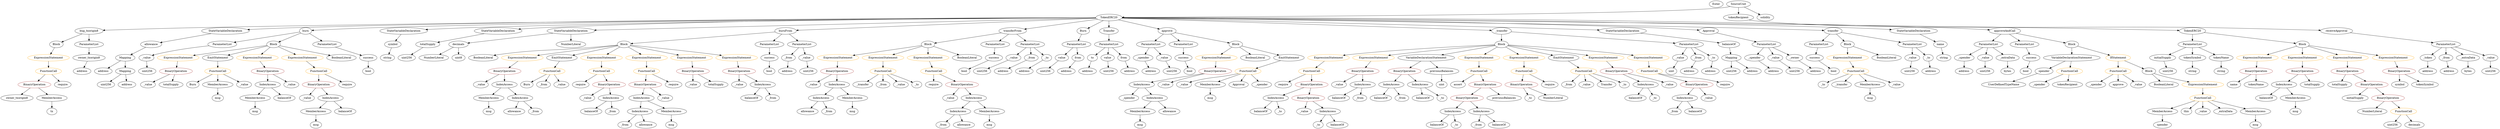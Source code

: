 strict digraph {
	graph [bb="0,0,11213,684"];
	node [label="\N"];
	Enter	[height=0.5,
		pos="7682,666",
		width=0.83628];
	IndexAccess_Unnamed_1	[color=black,
		height=0.5,
		label=IndexAccess,
		pos="7540,162",
		width=1.6402];
	Identifier__from	[color=black,
		height=0.5,
		label=_from,
		pos="7490,90",
		width=0.93331];
	IndexAccess_Unnamed_1 -> Identifier__from	[pos="e,7501.7,107.31 7527.9,144.05 7522,135.77 7514.8,125.62 7508.2,116.42"];
	Identifier_balanceOf_1	[color=black,
		height=0.5,
		label=balanceOf,
		pos="7590,90",
		width=1.3491];
	IndexAccess_Unnamed_1 -> Identifier_balanceOf_1	[pos="e,7578,107.79 7552.1,144.05 7557.9,135.97 7564.9,126.12 7571.4,117.11"];
	ElementaryTypeName_bool_1	[color=black,
		height=0.5,
		label=bool,
		pos="4293,306",
		width=0.76697];
	VariableDeclaration_decimals	[color=black,
		height=0.5,
		label=decimals,
		pos="2033,450",
		width=1.1967];
	NumberLiteral_Unnamed	[color=black,
		height=0.5,
		label=NumberLiteral,
		pos="1923,378",
		width=1.765];
	VariableDeclaration_decimals -> NumberLiteral_Unnamed	[pos="e,1948,394.87 2010,434.33 1994.8,424.67 1974.7,411.87 1957.6,401"];
	ElementaryTypeName_uint8	[color=black,
		height=0.5,
		label=uint8,
		pos="2033,378",
		width=0.7947];
	VariableDeclaration_decimals -> ElementaryTypeName_uint8	[pos="e,2033,396.1 2033,431.7 2033,424.41 2033,415.73 2033,407.54"];
	Identifier_require_2	[color=black,
		height=0.5,
		label=require,
		pos="5685,234",
		width=1.0026];
	Identifier__from_4	[color=black,
		height=0.5,
		label=_from,
		pos="6597,18",
		width=0.93331];
	ParameterList_Unnamed_13	[color=black,
		height=0.5,
		label=ParameterList,
		pos="8911,450",
		width=1.7095];
	Parameter__spender_1	[color=black,
		height=0.5,
		label=_spender,
		pos="8795,378",
		width=1.2521];
	ParameterList_Unnamed_13 -> Parameter__spender_1	[pos="e,8819,393.46 8885,433.29 8868.4,423.27 8846.7,410.18 8828.8,399.37"];
	Parameter__value_5	[color=black,
		height=0.5,
		label=_value,
		pos="8893,378",
		width=0.96103];
	ParameterList_Unnamed_13 -> Parameter__value_5	[pos="e,8897.4,396.1 8906.6,431.7 8904.7,424.32 8902.4,415.52 8900.3,407.25"];
	Parameter__extraData_1	[color=black,
		height=0.5,
		label=_extraData,
		pos="8996,378",
		width=1.4046];
	ParameterList_Unnamed_13 -> Parameter__extraData_1	[pos="e,8976.7,394.91 8930.7,432.76 8941.8,423.69 8955.7,412.22 8967.8,402.21"];
	BinaryOperation_Unnamed_21	[color=brown,
		height=0.5,
		label=BinaryOperation,
		pos="784.02,306",
		width=1.9867];
	Identifier__value_15	[color=black,
		height=0.5,
		label=_value,
		pos="650.02,234",
		width=0.96103];
	BinaryOperation_Unnamed_21 -> Identifier__value_15	[pos="e,673.76,247.4 753.95,289.29 733.13,278.41 705.39,263.92 683.8,252.65"];
	Identifier_totalSupply_2	[color=black,
		height=0.5,
		label=totalSupply,
		pos="756.02,234",
		width=1.4739];
	BinaryOperation_Unnamed_21 -> Identifier_totalSupply_2	[pos="e,762.87,252.1 777.1,287.7 774.08,280.15 770.47,271.12 767.1,262.68"];
	FunctionCall_Unnamed_17	[color=orange,
		height=0.5,
		label=FunctionCall,
		pos="2852,306",
		width=1.6125];
	BinaryOperation_Unnamed_23	[color=brown,
		height=0.5,
		label=BinaryOperation,
		pos="2839,234",
		width=1.9867];
	FunctionCall_Unnamed_17 -> BinaryOperation_Unnamed_23	[pos="e,2842.2,252.1 2848.8,287.7 2847.4,280.32 2845.8,271.52 2844.3,263.25"];
	Identifier_require_7	[color=black,
		height=0.5,
		label=require,
		pos="2965,234",
		width=1.0026];
	FunctionCall_Unnamed_17 -> Identifier_require_7	[pos="e,2943.1,248.6 2877.1,289.46 2893.8,279.13 2915.8,265.48 2933.7,254.43"];
	ElementaryTypeName_address_1	[color=black,
		height=0.5,
		label=address,
		pos="10882,306",
		width=1.0996];
	VariableDeclaration_allowance	[color=black,
		height=0.5,
		label=allowance,
		pos="715.02,450",
		width=1.3076];
	Mapping_Unnamed_1	[color=black,
		height=0.5,
		label=Mapping,
		pos="558.02,378",
		width=1.2105];
	VariableDeclaration_allowance -> Mapping_Unnamed_1	[pos="e,587.02,391.93 685.12,435.67 660.23,424.57 624.57,408.67 597.36,396.54"];
	BooleanLiteral_Unnamed_5	[color=black,
		height=0.5,
		label=BooleanLiteral,
		pos="2144,378",
		width=1.7788];
	Block_Unnamed_9	[color=black,
		height=0.5,
		label=Block,
		pos="2827,450",
		width=0.90558];
	Block_Unnamed_9 -> BooleanLiteral_Unnamed_5	[pos="e,2190.4,390.84 2798.7,440.47 2787.1,437.31 2773.5,434.01 2761,432 2522.2,393.67 2457.3,431.19 2218,396 2212.7,395.21 2207.2,394.24 \
2201.6,393.17"];
	ExpressionStatement_Unnamed_23	[color=orange,
		height=0.5,
		label=ExpressionStatement,
		pos="2315,378",
		width=2.458];
	Block_Unnamed_9 -> ExpressionStatement_Unnamed_23	[pos="e,2379.2,390.79 2798.6,440.7 2787.1,437.57 2773.5,434.24 2761,432 2608,404.53 2567,417.3 2413,396 2405.7,394.98 2398,393.83 2390.4,\
392.61"];
	EmitStatement_Unnamed_3	[color=black,
		height=0.5,
		label=EmitStatement,
		pos="2486,378",
		width=1.7788];
	Block_Unnamed_9 -> EmitStatement_Unnamed_3	[pos="e,2533.7,390.32 2798.2,441.08 2786.7,438.05 2773.3,434.67 2761,432 2672.4,412.67 2648.9,414.17 2560,396 2555.1,394.99 2550,393.91 \
2544.9,392.79"];
	ExpressionStatement_Unnamed_20	[color=orange,
		height=0.5,
		label=ExpressionStatement,
		pos="2657,378",
		width=2.458];
	Block_Unnamed_9 -> ExpressionStatement_Unnamed_20	[pos="e,2694.9,394.62 2801.6,438.52 2776.2,428.07 2736.6,411.76 2705.2,398.85"];
	ExpressionStatement_Unnamed_21	[color=orange,
		height=0.5,
		label=ExpressionStatement,
		pos="2852,378",
		width=2.458];
	Block_Unnamed_9 -> ExpressionStatement_Unnamed_21	[pos="e,2845.9,396.28 2833.1,432.05 2835.8,424.52 2839,415.44 2842,406.94"];
	ExpressionStatement_Unnamed_24	[color=orange,
		height=0.5,
		label=ExpressionStatement,
		pos="3047,378",
		width=2.458];
	Block_Unnamed_9 -> ExpressionStatement_Unnamed_24	[pos="e,3000.6,393.77 2854.9,440.13 2888.7,429.38 2946.5,410.99 2989.9,397.18"];
	ExpressionStatement_Unnamed_22	[color=orange,
		height=0.5,
		label=ExpressionStatement,
		pos="3242,378",
		width=2.458];
	Block_Unnamed_9 -> ExpressionStatement_Unnamed_22	[pos="e,3176.4,390.44 2858.1,443.87 2914.9,434.48 3039.2,413.85 3144,396 3150.9,394.83 3158,393.61 3165.2,392.37"];
	Identifier_name	[color=black,
		height=0.5,
		label=name,
		pos="10011,234",
		width=0.83628];
	UserDefinedTypeName_Unnamed	[color=black,
		height=0.5,
		label=UserDefinedTypeName,
		pos="8969,234",
		width=2.7214];
	ExpressionStatement_Unnamed_19	[color=orange,
		height=0.5,
		label=ExpressionStatement,
		pos="798.02,378",
		width=2.458];
	ExpressionStatement_Unnamed_19 -> BinaryOperation_Unnamed_21	[pos="e,787.44,324.1 794.56,359.7 793.09,352.32 791.33,343.52 789.67,335.25"];
	ExpressionStatement_Unnamed_6	[color=orange,
		height=0.5,
		label=ExpressionStatement,
		pos="5943,378",
		width=2.458];
	FunctionCall_Unnamed_3	[color=orange,
		height=0.5,
		label=FunctionCall,
		pos="5811,306",
		width=1.6125];
	ExpressionStatement_Unnamed_6 -> FunctionCall_Unnamed_3	[pos="e,5839.2,321.95 5912.4,360.76 5893.6,350.79 5869.3,337.93 5849.3,327.29"];
	Identifier_allowance_1	[color=black,
		height=0.5,
		label=allowance,
		pos="3515,90",
		width=1.3076];
	BinaryOperation_Unnamed_8	[color=brown,
		height=0.5,
		label=BinaryOperation,
		pos="5811,234",
		width=1.9867];
	IndexAccess_Unnamed_3	[color=black,
		height=0.5,
		label=IndexAccess,
		pos="5646,162",
		width=1.6402];
	BinaryOperation_Unnamed_8 -> IndexAccess_Unnamed_3	[pos="e,5679.4,177.16 5775.6,217.98 5750.5,207.31 5716.5,192.9 5689.7,181.52"];
	BinaryOperation_Unnamed_9	[color=brown,
		height=0.5,
		label=BinaryOperation,
		pos="5795,162",
		width=1.9867];
	BinaryOperation_Unnamed_8 -> BinaryOperation_Unnamed_9	[pos="e,5798.9,180.1 5807.1,215.7 5805.4,208.32 5803.4,199.52 5801.5,191.25"];
	IndexAccess_Unnamed_19	[color=black,
		height=0.5,
		label=IndexAccess,
		pos="2832,162",
		width=1.6402];
	IndexAccess_Unnamed_20	[color=black,
		height=0.5,
		label=IndexAccess,
		pos="2822,90",
		width=1.6402];
	IndexAccess_Unnamed_19 -> IndexAccess_Unnamed_20	[pos="e,2824.5,108.1 2829.6,143.7 2828.5,136.32 2827.2,127.52 2826.1,119.25"];
	MemberAccess_Unnamed_12	[color=black,
		height=0.5,
		label=MemberAccess,
		pos="2968,90",
		width=1.9174];
	IndexAccess_Unnamed_19 -> MemberAccess_Unnamed_12	[pos="e,2938,106.48 2861.2,145.98 2880.7,135.97 2906.5,122.68 2927.9,111.67"];
	BinaryOperation_Unnamed_10	[color=brown,
		height=0.5,
		label=BinaryOperation,
		pos="6258,306",
		width=1.9867];
	IndexAccess_Unnamed_4	[color=black,
		height=0.5,
		label=IndexAccess,
		pos="6183,234",
		width=1.6402];
	BinaryOperation_Unnamed_10 -> IndexAccess_Unnamed_4	[pos="e,6200.7,251.47 6240.2,288.41 6230.9,279.69 6219.3,268.85 6209,259.21"];
	IndexAccess_Unnamed_5	[color=black,
		height=0.5,
		label=IndexAccess,
		pos="6319,234",
		width=1.6402];
	BinaryOperation_Unnamed_10 -> IndexAccess_Unnamed_5	[pos="e,6304.4,251.79 6272.8,288.05 6280.1,279.71 6289,269.49 6297,260.25"];
	Parameter_success_3	[color=black,
		height=0.5,
		label=success,
		pos="9105,378",
		width=1.1135];
	ElementaryTypeName_bool_3	[color=black,
		height=0.5,
		label=bool,
		pos="9076,306",
		width=0.76697];
	Parameter_success_3 -> ElementaryTypeName_bool_3	[pos="e,9083,323.79 9098,360.05 9094.8,352.32 9090.9,342.96 9087.3,334.27"];
	Block_Unnamed_3	[color=black,
		height=0.5,
		label=Block,
		pos="4098,450",
		width=0.90558];
	ExpressionStatement_Unnamed_12	[color=orange,
		height=0.5,
		label=ExpressionStatement,
		pos="3708,378",
		width=2.458];
	Block_Unnamed_3 -> ExpressionStatement_Unnamed_12	[pos="e,3772.7,390.61 4067.1,443.45 4006.4,432.56 3870.1,408.1 3784,392.64"];
	ExpressionStatement_Unnamed_13	[color=orange,
		height=0.5,
		label=ExpressionStatement,
		pos="3903,378",
		width=2.458];
	Block_Unnamed_3 -> ExpressionStatement_Unnamed_13	[pos="e,3945.5,394.24 4071.3,439.41 4041.8,428.81 3993.5,411.47 3956.2,398.08"];
	ExpressionStatement_Unnamed_11	[color=orange,
		height=0.5,
		label=ExpressionStatement,
		pos="4098,378",
		width=2.458];
	Block_Unnamed_3 -> ExpressionStatement_Unnamed_11	[pos="e,4098,396.1 4098,431.7 4098,424.41 4098,415.73 4098,407.54"];
	BooleanLiteral_Unnamed_1	[color=black,
		height=0.5,
		label=BooleanLiteral,
		pos="4269,378",
		width=1.7788];
	Block_Unnamed_3 -> BooleanLiteral_Unnamed_1	[pos="e,4233.7,393.45 4123.6,438.52 4149.9,427.76 4191.4,410.79 4223.3,397.72"];
	ParameterList_Unnamed_2	[color=black,
		height=0.5,
		label=ParameterList,
		pos="7861,450",
		width=1.7095];
	VariableDeclaration__spender	[color=black,
		height=0.5,
		label=_spender,
		pos="7824,378",
		width=1.2521];
	ParameterList_Unnamed_2 -> VariableDeclaration__spender	[pos="e,7832.9,395.79 7852.1,432.05 7847.9,424.14 7842.8,414.54 7838.1,405.69"];
	VariableDeclaration__value	[color=black,
		height=0.5,
		label=_value,
		pos="7922,378",
		width=0.96103];
	ParameterList_Unnamed_2 -> VariableDeclaration__value	[pos="e,7908.2,394.83 7875.8,432.05 7883.3,423.47 7892.5,412.89 7900.7,403.44"];
	VariableDeclaration__owner	[color=black,
		height=0.5,
		label=_owner,
		pos="8013,378",
		width=1.0719];
	ParameterList_Unnamed_2 -> VariableDeclaration__owner	[pos="e,7986.3,391.32 7892.9,434.33 7917.1,423.17 7950.5,407.8 7975.9,396.09"];
	ElementaryTypeName_string_2	[color=black,
		height=0.5,
		label=string,
		pos="9953,306",
		width=0.864];
	ElementaryTypeName_uint256_14	[color=black,
		height=0.5,
		label=uint256,
		pos="3568,306",
		width=1.0442];
	Identifier__to_1	[color=black,
		height=0.5,
		label=_to,
		pos="5843,18",
		width=0.75];
	BinaryOperation_Unnamed_14	[color=brown,
		height=0.5,
		label=BinaryOperation,
		pos="6544,162",
		width=1.9867];
	IndexAccess_Unnamed_9	[color=black,
		height=0.5,
		label=IndexAccess,
		pos="6476,90",
		width=1.6402];
	BinaryOperation_Unnamed_14 -> IndexAccess_Unnamed_9	[pos="e,6492.3,107.79 6527.6,144.05 6519.4,135.63 6509.3,125.28 6500.3,115.97"];
	IndexAccess_Unnamed_8	[color=black,
		height=0.5,
		label=IndexAccess,
		pos="6612,90",
		width=1.6402];
	BinaryOperation_Unnamed_14 -> IndexAccess_Unnamed_8	[pos="e,6595.7,107.79 6560.5,144.05 6568.7,135.63 6578.7,125.28 6587.8,115.97"];
	MemberAccess_Unnamed_7	[color=black,
		height=0.5,
		label=MemberAccess,
		pos="9680,90",
		width=1.9174];
	Identifier_spender	[color=black,
		height=0.5,
		label=spender,
		pos="9680,18",
		width=1.1135];
	MemberAccess_Unnamed_7 -> Identifier_spender	[pos="e,9680,36.104 9680,71.697 9680,64.407 9680,55.726 9680,47.536"];
	NumberLiteral_Unnamed_1	[color=black,
		height=0.5,
		label=NumberLiteral,
		pos="2688,450",
		width=1.765];
	VariableDeclaration_value_1	[color=black,
		height=0.5,
		label=value,
		pos="4724,378",
		width=0.82242];
	ElementaryTypeName_uint256_6	[color=black,
		height=0.5,
		label=uint256,
		pos="4663,306",
		width=1.0442];
	VariableDeclaration_value_1 -> ElementaryTypeName_uint256_6	[pos="e,4677.1,323.13 4710.8,361.81 4703.1,352.98 4693.2,341.64 4684.4,331.56"];
	Identifier_msg	[color=black,
		height=0.5,
		label=msg,
		pos="10296,90",
		width=0.75];
	ElementaryTypeName_string	[color=black,
		height=0.5,
		label=string,
		pos="8701,378",
		width=0.864];
	Identifier_owner_txorigin8	[color=black,
		height=0.5,
		label=owner_txorigin8,
		pos="71.024,162",
		width=1.9729];
	Parameter__value_1	[color=black,
		height=0.5,
		label=_value,
		pos="7463,378",
		width=0.96103];
	ElementaryTypeName_uint	[color=black,
		height=0.5,
		label=uint,
		pos="7440,306",
		width=0.75];
	Parameter__value_1 -> ElementaryTypeName_uint	[pos="e,7445.5,323.79 7457.5,360.05 7454.9,352.4 7451.9,343.16 7449.1,334.56"];
	ElementaryTypeName_bool_4	[color=black,
		height=0.5,
		label=bool,
		pos="1628,306",
		width=0.76697];
	FunctionCall_Unnamed_8	[color=orange,
		height=0.5,
		label=FunctionCall,
		pos="3907,306",
		width=1.6125];
	Identifier__transfer_1	[color=black,
		height=0.5,
		label=_transfer,
		pos="3812,234",
		width=1.2105];
	FunctionCall_Unnamed_8 -> Identifier__transfer_1	[pos="e,3832.5,250.1 3885.5,289.12 3872.4,279.52 3855.7,267.16 3841.4,256.67"];
	Identifier__from_7	[color=black,
		height=0.5,
		label=_from,
		pos="3907,234",
		width=0.93331];
	FunctionCall_Unnamed_8 -> Identifier__from_7	[pos="e,3907,252.1 3907,287.7 3907,280.41 3907,271.73 3907,263.54"];
	Identifier__value_8	[color=black,
		height=0.5,
		label=_value,
		pos="3993,234",
		width=0.96103];
	FunctionCall_Unnamed_8 -> Identifier__value_8	[pos="e,3974.9,249.72 3927,288.76 3938.6,279.27 3953.5,267.17 3966.2,256.85"];
	Identifier__to_8	[color=black,
		height=0.5,
		label=_to,
		pos="4073,234",
		width=0.75];
	FunctionCall_Unnamed_8 -> Identifier__to_8	[pos="e,4051.8,245.26 3942,291.34 3968.3,280.92 4005.1,266.03 4037,252 4038.5,251.34 4040.1,250.66 4041.6,249.96"];
	ParameterList_Unnamed_4	[color=black,
		height=0.5,
		label=ParameterList,
		pos="9822,450",
		width=1.7095];
	Parameter_initialSupply	[color=black,
		height=0.5,
		label=initialSupply,
		pos="9688,378",
		width=1.5571];
	ParameterList_Unnamed_4 -> Parameter_initialSupply	[pos="e,9716.6,393.92 9792.9,433.81 9773.5,423.65 9747.7,410.17 9726.5,399.12"];
	Parameter_tokenSymbol	[color=black,
		height=0.5,
		label=tokenSymbol,
		pos="9822,378",
		width=1.6679];
	ParameterList_Unnamed_4 -> Parameter_tokenSymbol	[pos="e,9822,396.1 9822,431.7 9822,424.41 9822,415.73 9822,407.54"];
	Parameter_tokenName	[color=black,
		height=0.5,
		label=tokenName,
		pos="9953,378",
		width=1.46];
	ParameterList_Unnamed_4 -> Parameter_tokenName	[pos="e,9925.7,393.61 9850.8,433.64 9869.8,423.45 9895.1,409.97 9915.7,398.95"];
	ParameterList_Unnamed_7	[color=black,
		height=0.5,
		label=ParameterList,
		pos="8127,450",
		width=1.7095];
	Parameter_success	[color=black,
		height=0.5,
		label=success,
		pos="8110,378",
		width=1.1135];
	ParameterList_Unnamed_7 -> Parameter_success	[pos="e,8114.2,396.1 8122.8,431.7 8121,424.32 8118.9,415.52 8116.9,407.25"];
	ElementaryTypeName_address_3	[color=black,
		height=0.5,
		label=address,
		pos="457.02,306",
		width=1.0996];
	ExpressionStatement_Unnamed_15	[color=orange,
		height=0.5,
		label=ExpressionStatement,
		pos="213.02,378",
		width=2.458];
	FunctionCall_Unnamed_10	[color=orange,
		height=0.5,
		label=FunctionCall,
		pos="213.02,306",
		width=1.6125];
	ExpressionStatement_Unnamed_15 -> FunctionCall_Unnamed_10	[pos="e,213.02,324.1 213.02,359.7 213.02,352.41 213.02,343.73 213.02,335.54"];
	ContractDefinition_TokenERC20	[color=black,
		height=0.5,
		label=TokenERC20,
		pos="4949,594",
		width=1.7234];
	FunctionDefinition_bug_txorigin8	[color=black,
		height=0.5,
		label=bug_txorigin8,
		pos="391.02,522",
		width=1.7234];
	ContractDefinition_TokenERC20 -> FunctionDefinition_bug_txorigin8	[pos="e,450.35,527.78 4886.9,592.69 4425.8,590.29 1528.6,574.08 651.02,540 586.8,537.51 513.78,532.54 461.51,528.62"];
	StateVariableDeclaration_Unnamed_5	[color=black,
		height=0.5,
		label=StateVariableDeclaration,
		pos="761.02,522",
		width=2.8184];
	ContractDefinition_TokenERC20 -> StateVariableDeclaration_Unnamed_5	[pos="e,859.69,526.49 4886.8,592.46 4535.6,589.36 2763.9,572.67 1317,540 1162.2,536.5 983.16,530.72 871,526.88"];
	FunctionDefinition_burn	[color=black,
		height=0.5,
		label=burn,
		pos="1354,522",
		width=0.76697];
	ContractDefinition_TokenERC20 -> FunctionDefinition_burn	[pos="e,1381.5,524.65 4886.8,592.74 4557.8,591.19 2986.4,581.84 1702,540 1589.6,536.34 1456.9,529.03 1392.7,525.3"];
	StateVariableDeclaration_Unnamed_1	[color=black,
		height=0.5,
		label=StateVariableDeclaration,
		pos="1812,522",
		width=2.8184];
	ContractDefinition_TokenERC20 -> StateVariableDeclaration_Unnamed_1	[pos="e,1908.6,527.73 4886.9,592.33 4589.5,589 3282.6,573.11 2212,540 2113,536.94 2000.2,532.01 1919.7,528.25"];
	StateVariableDeclaration_Unnamed_3	[color=black,
		height=0.5,
		label=StateVariableDeclaration,
		pos="2322,522",
		width=2.8184];
	ContractDefinition_TokenERC20 -> StateVariableDeclaration_Unnamed_3	[pos="e,2413.5,530.05 4886.7,592.61 4613.6,590.71 3495.3,580.69 2578,540 2527.6,537.76 2471.6,534.17 2424.9,530.86"];
	StateVariableDeclaration_Unnamed_2	[color=black,
		height=0.5,
		label=StateVariableDeclaration,
		pos="2688,522",
		width=2.8184];
	ContractDefinition_TokenERC20 -> StateVariableDeclaration_Unnamed_2	[pos="e,2787.5,526.08 4887.4,591.09 4578.8,581.54 3201.3,538.89 2798.8,526.43"];
	FunctionDefinition_burnFrom	[color=black,
		height=0.5,
		label=burnFrom,
		pos="3459,522",
		width=1.3353];
	ContractDefinition_TokenERC20 -> FunctionDefinition_burnFrom	[pos="e,3506.7,525.24 4888.3,590.15 4646.8,578.8 3756.1,536.96 3517.9,525.77"];
	FunctionDefinition_transferFrom	[color=black,
		height=0.5,
		label=transferFrom,
		pos="4471,522",
		width=1.6402];
	ContractDefinition_TokenERC20 -> FunctionDefinition_transferFrom	[pos="e,4523.5,530.69 4894.7,585.04 4805.7,572 4629.3,546.18 4534.6,532.32"];
	EventDefinition_Burn	[color=black,
		height=0.5,
		label=Burn,
		pos="4830,522",
		width=0.7947];
	ContractDefinition_TokenERC20 -> EventDefinition_Burn	[pos="e,4850.3,534.96 4922.3,577.29 4903.8,566.43 4879.2,551.95 4860.1,540.68"];
	EventDefinition_Transfer	[color=black,
		height=0.5,
		label=Transfer,
		pos="4949,522",
		width=1.1689];
	ContractDefinition_TokenERC20 -> EventDefinition_Transfer	[pos="e,4949,540.1 4949,575.7 4949,568.41 4949,559.73 4949,551.54"];
	FunctionDefinition_approve	[color=black,
		height=0.5,
		label=approve,
		pos="5237,522",
		width=1.1412];
	ContractDefinition_TokenERC20 -> FunctionDefinition_approve	[pos="e,5201.8,531.55 4995.6,581.68 5049.4,568.6 5137.4,547.22 5191,534.2"];
	FunctionDefinition__transfer	[color=black,
		height=0.5,
		label=_transfer,
		pos="6687,522",
		width=1.2105];
	ContractDefinition_TokenERC20 -> FunctionDefinition__transfer	[pos="e,6643.4,524.76 5010.4,590.53 5282,579.59 6374,535.61 6632.1,525.21"];
	StateVariableDeclaration_Unnamed_4	[color=black,
		height=0.5,
		label=StateVariableDeclaration,
		pos="7652,522",
		width=2.8184];
	ContractDefinition_TokenERC20 -> StateVariableDeclaration_Unnamed_4	[pos="e,7552.2,525.59 5010.9,591.4 5360,582.36 7084.4,537.7 7541,525.88"];
	EventDefinition_Approval	[color=black,
		height=0.5,
		label=Approval,
		pos="7841,522",
		width=1.266];
	ContractDefinition_TokenERC20 -> EventDefinition_Approval	[pos="e,7803.5,532.62 5011.1,592.55 5399,589.64 7480.6,572.62 7762,540 7771.9,538.85 7782.5,537.02 7792.5,534.99"];
	FunctionDefinition_transfer	[color=black,
		height=0.5,
		label=transfer,
		pos="8200,522",
		width=1.0719];
	ContractDefinition_TokenERC20 -> FunctionDefinition_transfer	[pos="e,8162.1,525.58 5011.3,592.76 5322.1,591.35 6737.8,582.78 7896,540 7985.9,536.68 8090.6,530.26 8150.7,526.33"];
	StateVariableDeclaration_Unnamed	[color=black,
		height=0.5,
		label=StateVariableDeclaration,
		pos="8462,522",
		width=2.8184];
	ContractDefinition_TokenERC20 -> StateVariableDeclaration_Unnamed	[pos="e,8373.9,531.26 5011.1,592.54 5407.1,589.52 7583.2,571.71 8248,540 8285.6,538.21 8326.7,535.19 8362.8,532.19"];
	FunctionDefinition_approveAndCall	[color=black,
		height=0.5,
		label=approveAndCall,
		pos="8981,522",
		width=1.9867];
	ContractDefinition_TokenERC20 -> FunctionDefinition_approveAndCall	[pos="e,8911.2,526.47 5011.3,592.72 5362.5,590.98 7129.3,580.53 8572,540 8685.8,536.8 8817.4,530.95 8899.9,527.02"];
	FunctionDefinition_TokenERC20	[color=black,
		height=0.5,
		label=TokenERC20,
		pos="9822,522",
		width=1.7234];
	ContractDefinition_TokenERC20 -> FunctionDefinition_TokenERC20	[pos="e,9760.5,524.57 5011.2,592.42 5388.8,588.85 7411.8,569.09 9062,540 9314.3,535.55 9613.6,528.27 9749,524.86"];
	Identifier__value	[color=black,
		height=0.5,
		label=_value,
		pos="7652,162",
		width=0.96103];
	ElementaryTypeName_bool	[color=black,
		height=0.5,
		label=bool,
		pos="8184,306",
		width=0.76697];
	Parameter_success -> ElementaryTypeName_bool	[pos="e,8169.2,321.07 8126.4,361.46 8136.6,351.84 8149.9,339.32 8161.1,328.72"];
	Identifier__value_7	[color=black,
		height=0.5,
		label=_value,
		pos="3579,234",
		width=0.96103];
	BinaryOperation_Unnamed_18	[color=brown,
		height=0.5,
		label=BinaryOperation,
		pos="150.02,234",
		width=1.9867];
	FunctionCall_Unnamed_10 -> BinaryOperation_Unnamed_18	[pos="e,165.28,251.96 198.09,288.41 190.59,280.08 181.34,269.8 172.96,260.49"];
	Identifier_require_4	[color=black,
		height=0.5,
		label=require,
		pos="276.02,234",
		width=1.0026];
	FunctionCall_Unnamed_10 -> Identifier_require_4	[pos="e,261.63,250.99 227.95,288.41 235.75,279.74 245.45,268.97 254.09,259.38"];
	ExpressionStatement_Unnamed_7	[color=orange,
		height=0.5,
		label=ExpressionStatement,
		pos="6138,378",
		width=2.458];
	BinaryOperation_Unnamed_11	[color=brown,
		height=0.5,
		label=BinaryOperation,
		pos="6047,306",
		width=1.9867];
	ExpressionStatement_Unnamed_7 -> BinaryOperation_Unnamed_11	[pos="e,6068.4,323.47 6116.5,360.41 6104.8,351.43 6090.2,340.19 6077.4,330.34"];
	FunctionCall_Unnamed_15	[color=orange,
		height=0.5,
		label=FunctionCall,
		pos="970.02,306",
		width=1.6125];
	Identifier_Burn	[color=black,
		height=0.5,
		label=Burn,
		pos="856.02,234",
		width=0.7947];
	FunctionCall_Unnamed_15 -> Identifier_Burn	[pos="e,875.95,247.24 944.72,289.46 927.23,278.73 903.91,264.4 885.56,253.14"];
	MemberAccess_Unnamed_11	[color=black,
		height=0.5,
		label=MemberAccess,
		pos="972.02,234",
		width=1.9174];
	FunctionCall_Unnamed_15 -> MemberAccess_Unnamed_11	[pos="e,971.54,252.1 970.52,287.7 970.73,280.41 970.97,271.73 971.21,263.54"];
	Identifier__value_16	[color=black,
		height=0.5,
		label=_value,
		pos="1094,234",
		width=0.96103];
	FunctionCall_Unnamed_15 -> Identifier__value_16	[pos="e,1071,247.98 997.24,289.64 1016.1,279.01 1041.2,264.82 1061.1,253.56"];
	ElementaryTypeName_uint_1	[color=black,
		height=0.5,
		label=uint,
		pos="6423,234",
		width=0.75];
	ElementaryTypeName_uint256_2	[color=black,
		height=0.5,
		label=uint256,
		pos="7717,306",
		width=1.0442];
	VariableDeclarationStatement_Unnamed	[color=black,
		height=0.5,
		label=VariableDeclarationStatement,
		pos="6364,378",
		width=3.3174];
	VariableDeclarationStatement_Unnamed -> BinaryOperation_Unnamed_10	[pos="e,6282.7,323.31 6338.4,360.05 6324.5,350.89 6307.2,339.46 6292.2,329.56"];
	VariableDeclaration_previousBalances	[color=black,
		height=0.5,
		label=previousBalances,
		pos="6423,306",
		width=2.0976];
	VariableDeclarationStatement_Unnamed -> VariableDeclaration_previousBalances	[pos="e,6408.6,324.1 6378.6,359.7 6385.5,351.56 6393.8,341.69 6401.4,332.7"];
	Block_Unnamed_5	[color=black,
		height=0.5,
		label=Block,
		pos="246.02,450",
		width=0.90558];
	FunctionDefinition_bug_txorigin8 -> Block_Unnamed_5	[pos="e,269.91,462.53 359.92,505.98 336.43,494.65 304.23,479.1 280.06,467.43"];
	ParameterList_Unnamed_12	[color=black,
		height=0.5,
		label=ParameterList,
		pos="391.02,450",
		width=1.7095];
	FunctionDefinition_bug_txorigin8 -> ParameterList_Unnamed_12	[pos="e,391.02,468.1 391.02,503.7 391.02,496.41 391.02,487.73 391.02,479.54"];
	Identifier__from_9	[color=black,
		height=0.5,
		label=_from,
		pos="2750,18",
		width=0.93331];
	ExpressionStatement_Unnamed_9	[color=orange,
		height=0.5,
		label=ExpressionStatement,
		pos="6590,378",
		width=2.458];
	FunctionCall_Unnamed_5	[color=orange,
		height=0.5,
		label=FunctionCall,
		pos="6590,306",
		width=1.6125];
	ExpressionStatement_Unnamed_9 -> FunctionCall_Unnamed_5	[pos="e,6590,324.1 6590,359.7 6590,352.41 6590,343.73 6590,335.54"];
	ParameterList_Unnamed_3	[color=black,
		height=0.5,
		label=ParameterList,
		pos="4800,450",
		width=1.7095];
	ParameterList_Unnamed_3 -> VariableDeclaration_value_1	[pos="e,4739.8,393.57 4782,432.41 4771.9,423.1 4759.1,411.35 4748.2,401.24"];
	VariableDeclaration_from_1	[color=black,
		height=0.5,
		label=from,
		pos="4800,378",
		width=0.7947];
	ParameterList_Unnamed_3 -> VariableDeclaration_from_1	[pos="e,4800,396.1 4800,431.7 4800,424.41 4800,415.73 4800,407.54"];
	FunctionCall_Unnamed_2	[color=orange,
		height=0.5,
		label=FunctionCall,
		pos="7337,306",
		width=1.6125];
	BinaryOperation_Unnamed_7	[color=brown,
		height=0.5,
		label=BinaryOperation,
		pos="7605,234",
		width=1.9867];
	FunctionCall_Unnamed_2 -> BinaryOperation_Unnamed_7	[pos="e,7556.7,247.61 7380.4,293.68 7425.3,281.95 7495.7,263.54 7545.8,250.48"];
	Identifier_require_1	[color=black,
		height=0.5,
		label=require,
		pos="7731,234",
		width=1.0026];
	FunctionCall_Unnamed_2 -> Identifier_require_1	[pos="e,7704.2,246.3 7379.4,293.43 7387.5,291.44 7396,289.52 7404,288 7528.2,264.42 7563.4,282.54 7686,252 7688.5,251.39 7690.9,250.69 \
7693.4,249.93"];
	Identifier_tokenName	[color=black,
		height=0.5,
		label=tokenName,
		pos="10112,234",
		width=1.46];
	Identifier_balanceOf_4	[color=black,
		height=0.5,
		label=balanceOf,
		pos="6133,162",
		width=1.3491];
	IndexAccess_Unnamed_4 -> Identifier_balanceOf_4	[pos="e,6145,179.79 6170.9,216.05 6165.1,207.97 6158.1,198.12 6151.7,189.11"];
	Identifier__from_1	[color=black,
		height=0.5,
		label=_from,
		pos="6233,162",
		width=0.93331];
	IndexAccess_Unnamed_4 -> Identifier__from_1	[pos="e,6221.4,179.31 6195.1,216.05 6201,207.77 6208.3,197.62 6214.9,188.42"];
	Identifier_require_3	[color=black,
		height=0.5,
		label=require,
		pos="4154,234",
		width=1.0026];
	Identifier_allowance_4	[color=black,
		height=0.5,
		label=allowance,
		pos="2237,90",
		width=1.3076];
	Identifier__spender	[color=black,
		height=0.5,
		label=_spender,
		pos="4962,162",
		width=1.2521];
	Identifier__value_20	[color=black,
		height=0.5,
		label=_value,
		pos="2079,234",
		width=0.96103];
	ElementaryTypeName_bytes	[color=black,
		height=0.5,
		label=bytes,
		pos="11072,306",
		width=0.85014];
	VariableDeclaration_symbol	[color=black,
		height=0.5,
		label=symbol,
		pos="1740,450",
		width=1.0581];
	ElementaryTypeName_string_1	[color=black,
		height=0.5,
		label=string,
		pos="1717,378",
		width=0.864];
	VariableDeclaration_symbol -> ElementaryTypeName_string_1	[pos="e,1722.5,395.79 1734.5,432.05 1731.9,424.4 1728.9,415.16 1726.1,406.56"];
	BinaryOperation_Unnamed_25	[color=brown,
		height=0.5,
		label=BinaryOperation,
		pos="2191,306",
		width=1.9867];
	ExpressionStatement_Unnamed_23 -> BinaryOperation_Unnamed_25	[pos="e,2219.1,322.83 2286,360.59 2268.9,350.97 2247.2,338.72 2228.9,328.36"];
	VariableDeclarationStatement_Unnamed_1	[color=black,
		height=0.5,
		label=VariableDeclarationStatement,
		pos="9283,378",
		width=3.3174];
	VariableDeclaration_spender	[color=black,
		height=0.5,
		label=spender,
		pos="9162,306",
		width=1.1135];
	VariableDeclarationStatement_Unnamed_1 -> VariableDeclaration_spender	[pos="e,9185.9,320.81 9254,360.23 9236.5,350.06 9214,337.04 9195.6,326.43"];
	FunctionCall_Unnamed_11	[color=orange,
		height=0.5,
		label=FunctionCall,
		pos="9278,306",
		width=1.6125];
	VariableDeclarationStatement_Unnamed_1 -> FunctionCall_Unnamed_11	[pos="e,9279.2,324.1 9281.8,359.7 9281.3,352.41 9280.6,343.73 9280.1,335.54"];
	FunctionCall_Unnamed_18	[color=orange,
		height=0.5,
		label=FunctionCall,
		pos="2420,306",
		width=1.6125];
	EmitStatement_Unnamed_3 -> FunctionCall_Unnamed_18	[pos="e,2435.6,323.47 2470.4,360.41 2462.3,351.87 2452.3,341.28 2443.4,331.79"];
	Parameter_success_4	[color=black,
		height=0.5,
		label=success,
		pos="1628,378",
		width=1.1135];
	Parameter_success_4 -> ElementaryTypeName_bool_4	[pos="e,1628,324.1 1628,359.7 1628,352.41 1628,343.73 1628,335.54"];
	Identifier_allowance_3	[color=black,
		height=0.5,
		label=allowance,
		pos="2849,18",
		width=1.3076];
	Block_Unnamed	[color=black,
		height=0.5,
		label=Block,
		pos="10307,450",
		width=0.90558];
	ExpressionStatement_Unnamed_2	[color=orange,
		height=0.5,
		label=ExpressionStatement,
		pos="10112,378",
		width=2.458];
	Block_Unnamed -> ExpressionStatement_Unnamed_2	[pos="e,10154,394.24 10280,439.41 10251,428.81 10202,411.47 10165,398.08"];
	ExpressionStatement_Unnamed_1	[color=orange,
		height=0.5,
		label=ExpressionStatement,
		pos="10307,378",
		width=2.458];
	Block_Unnamed -> ExpressionStatement_Unnamed_1	[pos="e,10307,396.1 10307,431.7 10307,424.41 10307,415.73 10307,407.54"];
	ExpressionStatement_Unnamed	[color=orange,
		height=0.5,
		label=ExpressionStatement,
		pos="10502,378",
		width=2.458];
	Block_Unnamed -> ExpressionStatement_Unnamed	[pos="e,10460,394.24 10334,439.41 10363,428.81 10412,411.47 10449,398.08"];
	ExpressionStatement_Unnamed_3	[color=orange,
		height=0.5,
		label=ExpressionStatement,
		pos="10725,378",
		width=2.458];
	Block_Unnamed -> ExpressionStatement_Unnamed_3	[pos="e,10658,390.17 10338,443.8 10403,432.95 10554,407.66 10647,392.07"];
	ElementaryTypeName_uint256_8	[color=black,
		height=0.5,
		label=uint256,
		pos="10732,18",
		width=1.0442];
	ElementaryTypeName_address_13	[color=black,
		height=0.5,
		label=address,
		pos="4471,306",
		width=1.0996];
	Parameter__value_3	[color=black,
		height=0.5,
		label=_value,
		pos="4484,378",
		width=0.96103];
	ElementaryTypeName_uint256_10	[color=black,
		height=0.5,
		label=uint256,
		pos="4376,306",
		width=1.0442];
	Parameter__value_3 -> ElementaryTypeName_uint256_10	[pos="e,4397.8,321.11 4462.9,363.34 4447.1,353.06 4425.1,338.83 4407.2,327.23"];
	Identifier_balanceOf_8	[color=black,
		height=0.5,
		label=balanceOf,
		pos="6697,18",
		width=1.3491];
	IndexAccess_Unnamed_14	[color=black,
		height=0.5,
		label=IndexAccess,
		pos="5023,234",
		width=1.6402];
	IndexAccess_Unnamed_14 -> Identifier__spender	[pos="e,4976.4,179.47 5008.6,216.41 5001.2,207.95 4992.1,197.49 4983.9,188.08"];
	IndexAccess_Unnamed_15	[color=black,
		height=0.5,
		label=IndexAccess,
		pos="5084,162",
		width=1.6402];
	IndexAccess_Unnamed_14 -> IndexAccess_Unnamed_15	[pos="e,5069.7,179.47 5037.5,216.41 5044.8,207.95 5054,197.49 5062.2,188.08"];
	Identifier_symbol	[color=black,
		height=0.5,
		label=symbol,
		pos="10767,234",
		width=1.0581];
	EmitStatement_Unnamed_2	[color=black,
		height=0.5,
		label=EmitStatement,
		pos="969.02,378",
		width=1.7788];
	EmitStatement_Unnamed_2 -> FunctionCall_Unnamed_15	[pos="e,969.78,324.1 969.27,359.7 969.38,352.41 969.5,343.73 969.62,335.54"];
	BinaryOperation_Unnamed_4	[color=brown,
		height=0.5,
		label=BinaryOperation,
		pos="10112,306",
		width=1.9867];
	BinaryOperation_Unnamed_4 -> Identifier_name	[pos="e,10030,248.26 10088,288.59 10074,278.41 10055,265.29 10039,254.58"];
	BinaryOperation_Unnamed_4 -> Identifier_tokenName	[pos="e,10112,252.1 10112,287.7 10112,280.41 10112,271.73 10112,263.54"];
	Identifier_Burn_1	[color=black,
		height=0.5,
		label=Burn,
		pos="2297,234",
		width=0.7947];
	ElementaryTypeName_address_8	[color=black,
		height=0.5,
		label=address,
		pos="7909,306",
		width=1.0996];
	VariableDeclaration__spender -> ElementaryTypeName_address_8	[pos="e,7890.5,322.25 7842.9,361.46 7854.3,352.07 7869,339.92 7881.7,329.48"];
	IndexAccess_Unnamed_13	[color=black,
		height=0.5,
		label=IndexAccess,
		pos="3581,162",
		width=1.6402];
	IndexAccess_Unnamed_13 -> Identifier_allowance_1	[pos="e,3530.6,107.47 3565.4,144.41 3557.3,135.87 3547.3,125.28 3538.4,115.79"];
	Identifier__from_6	[color=black,
		height=0.5,
		label=_from,
		pos="3614,90",
		width=0.93331];
	IndexAccess_Unnamed_13 -> Identifier__from_6	[pos="e,3606.2,107.62 3589.2,143.7 3592.8,135.95 3597.2,126.64 3601.3,118.02"];
	BinaryOperation_Unnamed_25 -> Identifier__value_20	[pos="e,2100.4,248.33 2165,288.76 2148.6,278.5 2127.3,265.18 2110,254.37"];
	IndexAccess_Unnamed_22	[color=black,
		height=0.5,
		label=IndexAccess,
		pos="2191,234",
		width=1.6402];
	BinaryOperation_Unnamed_25 -> IndexAccess_Unnamed_22	[pos="e,2191,252.1 2191,287.7 2191,280.41 2191,271.73 2191,263.54"];
	ElementaryTypeName_uint256_5	[color=black,
		height=0.5,
		label=uint256,
		pos="8004,306",
		width=1.0442];
	NumberLiteral_Unnamed_2	[color=black,
		height=0.5,
		label=NumberLiteral,
		pos="10642,90",
		width=1.765];
	Parameter__value_2	[color=black,
		height=0.5,
		label=_value,
		pos="8545,378",
		width=0.96103];
	ElementaryTypeName_uint256_9	[color=black,
		height=0.5,
		label=uint256,
		pos="8537,306",
		width=1.0442];
	Parameter__value_2 -> ElementaryTypeName_uint256_9	[pos="e,8539,324.1 8543,359.7 8542.2,352.41 8541.2,343.73 8540.3,335.54"];
	Identifier__to_7	[color=black,
		height=0.5,
		label=_to,
		pos="8134,234",
		width=0.75];
	ElementaryTypeName_uint256_7	[color=black,
		height=0.5,
		label=uint256,
		pos="9712,306",
		width=1.0442];
	Parameter_initialSupply -> ElementaryTypeName_uint256_7	[pos="e,9706.2,324.1 9694,359.7 9696.5,352.24 9699.6,343.32 9702.4,334.97"];
	IndexAccess_Unnamed_7	[color=black,
		height=0.5,
		label=IndexAccess,
		pos="7369,234",
		width=1.6402];
	Identifier_balanceOf_7	[color=black,
		height=0.5,
		label=balanceOf,
		pos="7323,162",
		width=1.3491];
	IndexAccess_Unnamed_7 -> Identifier_balanceOf_7	[pos="e,7334.1,179.79 7357.9,216.05 7352.6,208.06 7346.2,198.33 7340.4,189.4"];
	Identifier__to_4	[color=black,
		height=0.5,
		label=_to,
		pos="7417,162",
		width=0.75];
	IndexAccess_Unnamed_7 -> Identifier__to_4	[pos="e,7406.2,178.83 7380.6,216.05 7386.3,207.73 7393.3,197.54 7399.7,188.32"];
	Identifier__to	[color=black,
		height=0.5,
		label=_to,
		pos="6830,162",
		width=0.75];
	Identifier__from_3	[color=black,
		height=0.5,
		label=_from,
		pos="6997,234",
		width=0.93331];
	VariableDeclaration_to	[color=black,
		height=0.5,
		label=to,
		pos="4874,378",
		width=0.75];
	ElementaryTypeName_address_6	[color=black,
		height=0.5,
		label=address,
		pos="4855,306",
		width=1.0996];
	VariableDeclaration_to -> ElementaryTypeName_address_6	[pos="e,4859.7,324.28 4869.4,360.05 4867.4,352.6 4865,343.64 4862.7,335.22"];
	BinaryOperation_Unnamed	[color=brown,
		height=0.5,
		label=BinaryOperation,
		pos="10502,306",
		width=1.9867];
	Identifier_totalSupply	[color=black,
		height=0.5,
		label=totalSupply,
		pos="10496,234",
		width=1.4739];
	BinaryOperation_Unnamed -> Identifier_totalSupply	[pos="e,10497,252.1 10501,287.7 10500,280.41 10499,271.73 10498,263.54"];
	BinaryOperation_Unnamed_1	[color=brown,
		height=0.5,
		label=BinaryOperation,
		pos="10639,234",
		width=1.9867];
	BinaryOperation_Unnamed -> BinaryOperation_Unnamed_1	[pos="e,10608,250.66 10533,289.29 10552,279.43 10577,266.59 10598,255.88"];
	StateVariableDeclaration_Unnamed_5 -> VariableDeclaration_allowance	[pos="e,725.95,467.62 749.65,503.7 744.4,495.7 738.04,486.02 732.21,477.15"];
	Identifier_assert	[color=black,
		height=0.5,
		label=assert,
		pos="6500,234",
		width=0.89172];
	Identifier_msg_7	[color=black,
		height=0.5,
		label=msg,
		pos="1456,18",
		width=0.75];
	Identifier__value_3	[color=black,
		height=0.5,
		label=_value,
		pos="7481,234",
		width=0.96103];
	FunctionCall_Unnamed_16	[color=orange,
		height=0.5,
		label=FunctionCall,
		pos="2657,306",
		width=1.6125];
	ExpressionStatement_Unnamed_20 -> FunctionCall_Unnamed_16	[pos="e,2657,324.1 2657,359.7 2657,352.41 2657,343.73 2657,335.54"];
	ExpressionStatement_Unnamed_21 -> FunctionCall_Unnamed_17	[pos="e,2852,324.1 2852,359.7 2852,352.41 2852,343.73 2852,335.54"];
	Parameter__to_1	[color=black,
		height=0.5,
		label=_to,
		pos="8625,378",
		width=0.75];
	ElementaryTypeName_address_12	[color=black,
		height=0.5,
		label=address,
		pos="8632,306",
		width=1.0996];
	Parameter__to_1 -> ElementaryTypeName_address_12	[pos="e,8630.3,324.1 8626.8,359.7 8627.5,352.41 8628.4,343.73 8629.2,335.54"];
	BinaryOperation_Unnamed_20	[color=brown,
		height=0.5,
		label=BinaryOperation,
		pos="1206,306",
		width=1.9867];
	IndexAccess_Unnamed_17	[color=black,
		height=0.5,
		label=IndexAccess,
		pos="1206,234",
		width=1.6402];
	BinaryOperation_Unnamed_20 -> IndexAccess_Unnamed_17	[pos="e,1206,252.1 1206,287.7 1206,280.41 1206,271.73 1206,263.54"];
	Identifier__value_14	[color=black,
		height=0.5,
		label=_value,
		pos="1318,234",
		width=0.96103];
	BinaryOperation_Unnamed_20 -> Identifier__value_14	[pos="e,1296.7,248.33 1232,288.76 1248.4,278.5 1269.7,265.18 1287,254.37"];
	Identifier_this	[color=black,
		height=0.5,
		label=this,
		pos="9794,90",
		width=0.75];
	MemberAccess_Unnamed_9	[color=black,
		height=0.5,
		label=MemberAccess,
		pos="1456,90",
		width=1.9174];
	MemberAccess_Unnamed_9 -> Identifier_msg_7	[pos="e,1456,36.104 1456,71.697 1456,64.407 1456,55.726 1456,47.536"];
	BinaryOperation_Unnamed_26	[color=brown,
		height=0.5,
		label=BinaryOperation,
		pos="3054,306",
		width=1.9867];
	ExpressionStatement_Unnamed_24 -> BinaryOperation_Unnamed_26	[pos="e,3052.3,324.1 3048.8,359.7 3049.5,352.41 3050.4,343.73 3051.2,335.54"];
	Identifier__value_4	[color=black,
		height=0.5,
		label=_value,
		pos="7083,234",
		width=0.96103];
	Identifier__spender_3	[color=black,
		height=0.5,
		label=_spender,
		pos="9388,234",
		width=1.2521];
	IndexAccess_Unnamed_11	[color=black,
		height=0.5,
		label=IndexAccess,
		pos="4263,90",
		width=1.6402];
	Identifier__from_5	[color=black,
		height=0.5,
		label=_from,
		pos="4191,18",
		width=0.93331];
	IndexAccess_Unnamed_11 -> Identifier__from_5	[pos="e,4206.5,34.038 4246,72.411 4236.6,63.314 4224.9,51.898 4214.6,41.958"];
	Identifier_allowance	[color=black,
		height=0.5,
		label=allowance,
		pos="4290,18",
		width=1.3076];
	IndexAccess_Unnamed_11 -> Identifier_allowance	[pos="e,4283.4,36.104 4269.7,71.697 4272.6,64.152 4276.1,55.119 4279.3,46.68"];
	Identifier_balanceOf_2	[color=black,
		height=0.5,
		label=balanceOf,
		pos="5937,18",
		width=1.3491];
	ElementaryTypeName_address_17	[color=black,
		height=0.5,
		label=address,
		pos="8795,306",
		width=1.0996];
	Parameter__spender_1 -> ElementaryTypeName_address_17	[pos="e,8795,324.1 8795,359.7 8795,352.41 8795,343.73 8795,335.54"];
	MemberAccess_Unnamed_4	[color=black,
		height=0.5,
		label=MemberAccess,
		pos="5017,90",
		width=1.9174];
	Identifier_msg_4	[color=black,
		height=0.5,
		label=msg,
		pos="5017,18",
		width=0.75];
	MemberAccess_Unnamed_4 -> Identifier_msg_4	[pos="e,5017,36.104 5017,71.697 5017,64.407 5017,55.726 5017,47.536"];
	Identifier_balanceOf_9	[color=black,
		height=0.5,
		label=balanceOf,
		pos="6396,18",
		width=1.3491];
	IndexAccess_Unnamed_9 -> Identifier_balanceOf_9	[pos="e,6414.2,34.906 6457.5,72.765 6447.1,63.689 6434,52.223 6422.6,42.213"];
	Identifier__to_6	[color=black,
		height=0.5,
		label=_to,
		pos="6490,18",
		width=0.75];
	IndexAccess_Unnamed_9 -> Identifier__to_6	[pos="e,6486.6,36.104 6479.5,71.697 6481,64.322 6482.7,55.524 6484.4,47.25"];
	Identifier_msg_10	[color=black,
		height=0.5,
		label=msg,
		pos="2968,18",
		width=0.75];
	Identifier__value_12	[color=black,
		height=0.5,
		label=_value,
		pos="9874,90",
		width=0.96103];
	ExpressionStatement_Unnamed_4	[color=orange,
		height=0.5,
		label=ExpressionStatement,
		pos="6785,378",
		width=2.458];
	FunctionCall_Unnamed_1	[color=orange,
		height=0.5,
		label=FunctionCall,
		pos="6785,306",
		width=1.6125];
	ExpressionStatement_Unnamed_4 -> FunctionCall_Unnamed_1	[pos="e,6785,324.1 6785,359.7 6785,352.41 6785,343.73 6785,335.54"];
	Identifier__value_13	[color=black,
		height=0.5,
		label=_value,
		pos="1412,162",
		width=0.96103];
	FunctionCall_Unnamed_6	[color=orange,
		height=0.5,
		label=FunctionCall,
		pos="8288,306",
		width=1.6125];
	FunctionCall_Unnamed_6 -> Identifier__to_7	[pos="e,8155.7,245.32 8255.6,290.66 8231.9,280.09 8198.9,265.3 8170,252 8168.7,251.4 8167.4,250.78 8166,250.16"];
	Identifier__transfer	[color=black,
		height=0.5,
		label=_transfer,
		pos="8223,234",
		width=1.2105];
	FunctionCall_Unnamed_6 -> Identifier__transfer	[pos="e,8237.9,250.99 8272.6,288.41 8264.6,279.74 8254.6,268.97 8245.7,259.38"];
	MemberAccess_Unnamed_1	[color=black,
		height=0.5,
		label=MemberAccess,
		pos="8354,234",
		width=1.9174];
	FunctionCall_Unnamed_6 -> MemberAccess_Unnamed_1	[pos="e,8338,251.96 8303.7,288.41 8311.6,279.99 8321.4,269.58 8330.3,260.2"];
	Identifier__value_5	[color=black,
		height=0.5,
		label=_value,
		pos="8476,234",
		width=0.96103];
	FunctionCall_Unnamed_6 -> Identifier__value_5	[pos="e,8449.1,245.5 8324.8,291.66 8353.9,281.03 8395.6,265.73 8432,252 8434.1,251.22 8436.2,250.41 8438.4,249.6"];
	Identifier__value_6	[color=black,
		height=0.5,
		label=_value,
		pos="4224,162",
		width=0.96103];
	ElementaryTypeName_uint256_12	[color=black,
		height=0.5,
		label=uint256,
		pos="8893,306",
		width=1.0442];
	Parameter__value_5 -> ElementaryTypeName_uint256_12	[pos="e,8893,324.1 8893,359.7 8893,352.41 8893,343.73 8893,335.54"];
	Identifier__from_12	[color=black,
		height=0.5,
		label=_from,
		pos="2377,234",
		width=0.93331];
	ExpressionStatement_Unnamed_10	[color=orange,
		height=0.5,
		label=ExpressionStatement,
		pos="8257,378",
		width=2.458];
	ExpressionStatement_Unnamed_10 -> FunctionCall_Unnamed_6	[pos="e,8280.4,324.1 8264.7,359.7 8268.1,352.07 8272.1,342.92 8275.9,334.4"];
	ElementaryTypeName_uint256_11	[color=black,
		height=0.5,
		label=uint256,
		pos="5237,306",
		width=1.0442];
	Parameter__token	[color=black,
		height=0.5,
		label=_token,
		pos="10882,378",
		width=1.0026];
	Parameter__token -> ElementaryTypeName_address_1	[pos="e,10882,324.1 10882,359.7 10882,352.41 10882,343.73 10882,335.54"];
	Parameter__from_1	[color=black,
		height=0.5,
		label=_from,
		pos="7549,378",
		width=0.93331];
	ElementaryTypeName_address_10	[color=black,
		height=0.5,
		label=address,
		pos="7525,306",
		width=1.0996];
	Parameter__from_1 -> ElementaryTypeName_address_10	[pos="e,7530.9,324.28 7543.2,360.05 7540.6,352.52 7537.5,343.44 7534.6,334.94"];
	Block_Unnamed_5 -> ExpressionStatement_Unnamed_15	[pos="e,221.17,396.28 238.04,432.05 234.44,424.43 230.1,415.23 226.06,406.65"];
	VariableDeclaration_previousBalances -> ElementaryTypeName_uint_1	[pos="e,6423,252.1 6423,287.7 6423,280.41 6423,271.73 6423,263.54"];
	FunctionCall_Unnamed_5 -> Identifier_assert	[pos="e,6518.3,249.25 6569.1,288.76 6556.7,279.05 6540.7,266.6 6527.2,256.13"];
	BinaryOperation_Unnamed_13	[color=brown,
		height=0.5,
		label=BinaryOperation,
		pos="6622,234",
		width=1.9867];
	FunctionCall_Unnamed_5 -> BinaryOperation_Unnamed_13	[pos="e,6614.2,252.1 6597.9,287.7 6601.4,280.07 6605.6,270.92 6609.5,262.4"];
	ParameterList_Unnamed_15	[color=black,
		height=0.5,
		label=ParameterList,
		pos="1013,450",
		width=1.7095];
	Parameter__value_6	[color=black,
		height=0.5,
		label=_value,
		pos="657.02,378",
		width=0.96103];
	ParameterList_Unnamed_15 -> Parameter__value_6	[pos="e,683.26,390.12 955.91,442.79 892.78,435.11 788.43,420.05 701.02,396 698.74,395.37 696.41,394.67 694.08,393.92"];
	FunctionCall_Unnamed_13	[color=orange,
		height=0.5,
		label=FunctionCall,
		pos="9874,162",
		width=1.6125];
	FunctionCall_Unnamed_13 -> MemberAccess_Unnamed_7	[pos="e,9719.2,105.12 9837.1,147.67 9806.6,136.68 9763.1,120.99 9729.7,108.91"];
	FunctionCall_Unnamed_13 -> Identifier_this	[pos="e,9810,105.02 9855.5,144.76 9844.5,135.17 9830.5,122.91 9818.6,112.52"];
	FunctionCall_Unnamed_13 -> Identifier__value_12	[pos="e,9874,108.1 9874,143.7 9874,136.41 9874,127.73 9874,119.54"];
	Identifier__extraData	[color=black,
		height=0.5,
		label=_extraData,
		pos="9977,90",
		width=1.4046];
	FunctionCall_Unnamed_13 -> Identifier__extraData	[pos="e,9954.5,106.34 9897.4,145.12 9911.6,135.5 9929.8,123.1 9945.3,112.59"];
	MemberAccess_Unnamed_8	[color=black,
		height=0.5,
		label=MemberAccess,
		pos="10115,90",
		width=1.9174];
	FunctionCall_Unnamed_13 -> MemberAccess_Unnamed_8	[pos="e,10070,104.06 9915.5,148.97 9955.2,137.44 10015,119.95 10059,107.2"];
	Identifier_initialSupply	[color=black,
		height=0.5,
		label=initialSupply,
		pos="10566,162",
		width=1.5571];
	BinaryOperation_Unnamed_16	[color=brown,
		height=0.5,
		label=BinaryOperation,
		pos="3695,306",
		width=1.9867];
	ExpressionStatement_Unnamed_12 -> BinaryOperation_Unnamed_16	[pos="e,3698.2,324.1 3704.8,359.7 3703.4,352.32 3701.8,343.52 3700.3,335.25"];
	MemberAccess_Unnamed_3	[color=black,
		height=0.5,
		label=MemberAccess,
		pos="3727,162",
		width=1.9174];
	Identifier_msg_3	[color=black,
		height=0.5,
		label=msg,
		pos="3727,90",
		width=0.75];
	MemberAccess_Unnamed_3 -> Identifier_msg_3	[pos="e,3727,108.1 3727,143.7 3727,136.41 3727,127.73 3727,119.54"];
	Parameter_owner_txorigin8	[color=black,
		height=0.5,
		label=owner_txorigin8,
		pos="391.02,378",
		width=1.9729];
	ElementaryTypeName_address_16	[color=black,
		height=0.5,
		label=address,
		pos="360.02,306",
		width=1.0996];
	Parameter_owner_txorigin8 -> ElementaryTypeName_address_16	[pos="e,367.6,324.1 383.36,359.7 379.98,352.07 375.93,342.92 372.16,334.4"];
	Identifier_balanceOf_3	[color=black,
		height=0.5,
		label=balanceOf,
		pos="5570,90",
		width=1.3491];
	IndexAccess_Unnamed_3 -> Identifier_balanceOf_3	[pos="e,5587.6,107.23 5628,144.41 5618.5,135.63 5606.6,124.69 5596.1,115"];
	Identifier__to_2	[color=black,
		height=0.5,
		label=_to,
		pos="5664,90",
		width=0.75];
	IndexAccess_Unnamed_3 -> Identifier__to_2	[pos="e,5659.6,108.1 5650.5,143.7 5652.4,136.32 5654.6,127.52 5656.8,119.25"];
	ElementaryTypeName_uint256_1	[color=black,
		height=0.5,
		label=uint256,
		pos="1804,378",
		width=1.0442];
	FunctionDefinition_burn -> ParameterList_Unnamed_15	[pos="e,1062.5,461.16 1327.8,515.62 1273.8,504.54 1148.9,478.89 1073.7,463.45"];
	Block_Unnamed_8	[color=black,
		height=0.5,
		label=Block,
		pos="1211,450",
		width=0.90558];
	FunctionDefinition_burn -> Block_Unnamed_8	[pos="e,1234.9,462.67 1332.3,510.37 1309.1,499.02 1272.1,480.9 1245,467.66"];
	ParameterList_Unnamed_16	[color=black,
		height=0.5,
		label=ParameterList,
		pos="1449,450",
		width=1.7095];
	FunctionDefinition_burn -> ParameterList_Unnamed_16	[pos="e,1427.2,467.06 1371.9,507.83 1384.9,498.26 1402.8,485.05 1418.1,473.78"];
	ExpressionStatement_Unnamed_2 -> BinaryOperation_Unnamed_4	[pos="e,10112,324.1 10112,359.7 10112,352.41 10112,343.73 10112,335.54"];
	Block_Unnamed_8 -> ExpressionStatement_Unnamed_19	[pos="e,863.65,390.43 1180.2,443.86 1123.7,434.45 1000.2,413.79 896.02,396 889.15,394.83 882.01,393.6 874.86,392.37"];
	Block_Unnamed_8 -> EmitStatement_Unnamed_2	[pos="e,1012.6,391.6 1182.8,440.83 1143.8,429.57 1072.8,409.03 1023.4,394.73"];
	ExpressionStatement_Unnamed_18	[color=orange,
		height=0.5,
		label=ExpressionStatement,
		pos="1140,378",
		width=2.458];
	Block_Unnamed_8 -> ExpressionStatement_Unnamed_18	[pos="e,1157.4,396.13 1195.6,433.81 1186.8,425.14 1175.6,414.05 1165.5,404.12"];
	ExpressionStatement_Unnamed_17	[color=orange,
		height=0.5,
		label=ExpressionStatement,
		pos="1335,378",
		width=2.458];
	Block_Unnamed_8 -> ExpressionStatement_Unnamed_17	[pos="e,1306,395.36 1233.2,436.49 1250.7,426.62 1275.5,412.61 1296.2,400.9"];
	BooleanLiteral_Unnamed_4	[color=black,
		height=0.5,
		label=BooleanLiteral,
		pos="1506,378",
		width=1.7788];
	Block_Unnamed_8 -> BooleanLiteral_Unnamed_4	[pos="e,1458.2,390.34 1240.7,441.97 1288.8,430.54 1385,407.72 1447.4,392.92"];
	BinaryOperation_Unnamed_3	[color=brown,
		height=0.5,
		label=BinaryOperation,
		pos="10307,306",
		width=1.9867];
	ExpressionStatement_Unnamed_1 -> BinaryOperation_Unnamed_3	[pos="e,10307,324.1 10307,359.7 10307,352.41 10307,343.73 10307,335.54"];
	ElementaryTypeName_bytes_1	[color=black,
		height=0.5,
		label=bytes,
		pos="8996,306",
		width=0.85014];
	ElementaryTypeName_address_14	[color=black,
		height=0.5,
		label=address,
		pos="4568,306",
		width=1.0996];
	ExpressionStatement_Unnamed_14	[color=orange,
		height=0.5,
		label=ExpressionStatement,
		pos="5455,378",
		width=2.458];
	BinaryOperation_Unnamed_17	[color=brown,
		height=0.5,
		label=BinaryOperation,
		pos="5437,306",
		width=1.9867];
	ExpressionStatement_Unnamed_14 -> BinaryOperation_Unnamed_17	[pos="e,5441.4,324.1 5450.6,359.7 5448.7,352.32 5446.4,343.52 5444.3,335.25"];
	Identifier_require_6	[color=black,
		height=0.5,
		label=require,
		pos="2552,234",
		width=1.0026];
	ElementaryTypeName_string_3	[color=black,
		height=0.5,
		label=string,
		pos="9822,306",
		width=0.864];
	Parameter_tokenSymbol -> ElementaryTypeName_string_3	[pos="e,9822,324.1 9822,359.7 9822,352.41 9822,343.73 9822,335.54"];
	ParameterList_Unnamed_14	[color=black,
		height=0.5,
		label=ParameterList,
		pos="9070,450",
		width=1.7095];
	ParameterList_Unnamed_14 -> Parameter_success_3	[pos="e,9096.7,395.62 9078.7,431.7 9082.6,423.87 9087.3,414.44 9091.7,405.73"];
	Identifier_tokenSymbol	[color=black,
		height=0.5,
		label=tokenSymbol,
		pos="10883,234",
		width=1.6679];
	ElementaryTypeName_uint256	[color=black,
		height=0.5,
		label=uint256,
		pos="11175,306",
		width=1.0442];
	Identifier__value_10	[color=black,
		height=0.5,
		label=_value,
		pos="5222,234",
		width=0.96103];
	ExpressionStatement_Unnamed_13 -> FunctionCall_Unnamed_8	[pos="e,3906,324.1 3904,359.7 3904.4,352.41 3904.9,343.73 3905.4,335.54"];
	ParameterList_Unnamed_10	[color=black,
		height=0.5,
		label=ParameterList,
		pos="5167,450",
		width=1.7095];
	Parameter__spender	[color=black,
		height=0.5,
		label=_spender,
		pos="5117,378",
		width=1.2521];
	ParameterList_Unnamed_10 -> Parameter__spender	[pos="e,5129,395.79 5154.9,432.05 5149.1,423.97 5142.1,414.12 5135.7,405.11"];
	Parameter__value_4	[color=black,
		height=0.5,
		label=_value,
		pos="5215,378",
		width=0.96103];
	ParameterList_Unnamed_10 -> Parameter__value_4	[pos="e,5203.8,395.31 5178.6,432.05 5184.3,423.85 5191.1,413.83 5197.4,404.71"];
	StateVariableDeclaration_Unnamed_1 -> VariableDeclaration_symbol	[pos="e,1755.8,466.36 1794.6,504.05 1785.4,495.08 1773.9,483.92 1763.8,474.15"];
	Identifier_balanceOf_5	[color=black,
		height=0.5,
		label=balanceOf,
		pos="6333,162",
		width=1.3491];
	IndexAccess_Unnamed_5 -> Identifier_balanceOf_5	[pos="e,6329.6,180.1 6322.5,215.7 6324,208.32 6325.7,199.52 6327.4,191.25"];
	Identifier__to_3	[color=black,
		height=0.5,
		label=_to,
		pos="6427,162",
		width=0.75];
	IndexAccess_Unnamed_5 -> Identifier__to_3	[pos="e,6408.2,175.18 6343.3,217.29 6359.7,206.64 6381.5,192.53 6398.7,181.36"];
	Identifier_msg_9	[color=black,
		height=0.5,
		label=msg,
		pos="972.02,162",
		width=0.75];
	MemberAccess_Unnamed_11 -> Identifier_msg_9	[pos="e,972.02,180.1 972.02,215.7 972.02,208.41 972.02,199.73 972.02,191.54"];
	ElementaryTypeName_uint256_3	[color=black,
		height=0.5,
		label=uint256,
		pos="463.02,234",
		width=1.0442];
	BinaryOperation_Unnamed_7 -> IndexAccess_Unnamed_1	[pos="e,7555.6,179.79 7589.3,216.05 7581.5,207.63 7571.9,197.28 7563.2,187.97"];
	BinaryOperation_Unnamed_7 -> Identifier__value	[pos="e,7641.1,179.31 7616.4,216.05 7621.9,207.85 7628.6,197.83 7634.8,188.71"];
	MemberAccess_Unnamed_5	[color=black,
		height=0.5,
		label=MemberAccess,
		pos="5344,234",
		width=1.9174];
	Identifier_msg_5	[color=black,
		height=0.5,
		label=msg,
		pos="5344,162",
		width=0.75];
	MemberAccess_Unnamed_5 -> Identifier_msg_5	[pos="e,5344,180.1 5344,215.7 5344,208.41 5344,199.73 5344,191.54"];
	BinaryOperation_Unnamed_22	[color=brown,
		height=0.5,
		label=BinaryOperation,
		pos="2678,234",
		width=1.9867];
	Identifier__value_17	[color=black,
		height=0.5,
		label=_value,
		pos="2572,162",
		width=0.96103];
	BinaryOperation_Unnamed_22 -> Identifier__value_17	[pos="e,2592.9,176.79 2653.4,216.76 2638.2,206.73 2618.6,193.78 2602.5,183.1"];
	IndexAccess_Unnamed_18	[color=black,
		height=0.5,
		label=IndexAccess,
		pos="2684,162",
		width=1.6402];
	BinaryOperation_Unnamed_22 -> IndexAccess_Unnamed_18	[pos="e,2682.6,180.1 2679.5,215.7 2680.1,208.41 2680.9,199.73 2681.6,191.54"];
	Identifier__value_22	[color=black,
		height=0.5,
		label=_value,
		pos="2463,234",
		width=0.96103];
	EmitStatement_Unnamed	[color=black,
		height=0.5,
		label=EmitStatement,
		pos="6956,378",
		width=1.7788];
	FunctionCall_Unnamed_4	[color=orange,
		height=0.5,
		label=FunctionCall,
		pos="7041,306",
		width=1.6125];
	EmitStatement_Unnamed -> FunctionCall_Unnamed_4	[pos="e,7021.1,323.39 6975.7,360.76 6986.6,351.82 7000.3,340.55 7012.3,330.64"];
	Parameter__from_2	[color=black,
		height=0.5,
		label=_from,
		pos="4570,378",
		width=0.93331];
	Parameter__from_2 -> ElementaryTypeName_address_13	[pos="e,4491.9,321.77 4550.5,363.17 4536.3,353.18 4517,339.5 4500.9,328.14"];
	BinaryOperation_Unnamed_19	[color=brown,
		height=0.5,
		label=BinaryOperation,
		pos="1442,234",
		width=1.9867];
	BinaryOperation_Unnamed_19 -> Identifier__value_13	[pos="e,1419.1,179.62 1434.6,215.7 1431.3,207.95 1427.3,198.64 1423.6,190.02"];
	IndexAccess_Unnamed_16	[color=black,
		height=0.5,
		label=IndexAccess,
		pos="1524,162",
		width=1.6402];
	BinaryOperation_Unnamed_19 -> IndexAccess_Unnamed_16	[pos="e,1504.7,179.47 1461.5,216.41 1471.8,207.61 1484.6,196.63 1496,186.92"];
	Parameter__from	[color=black,
		height=0.5,
		label=_from,
		pos="10970,378",
		width=0.93331];
	ElementaryTypeName_address	[color=black,
		height=0.5,
		label=address,
		pos="10979,306",
		width=1.0996];
	Parameter__from -> ElementaryTypeName_address	[pos="e,10977,324.1 10972,359.7 10973,352.32 10974,343.52 10975,335.25"];
	Identifier_tx	[color=black,
		height=0.5,
		label=tx,
		pos="229.02,90",
		width=0.75];
	Identifier_decimals	[color=black,
		height=0.5,
		label=decimals,
		pos="10831,18",
		width=1.1967];
	Parameter_tokenName -> ElementaryTypeName_string_2	[pos="e,9953,324.1 9953,359.7 9953,352.41 9953,343.73 9953,335.54"];
	Identifier_balanceOf_12	[color=black,
		height=0.5,
		label=balanceOf,
		pos="2593,90",
		width=1.3491];
	FunctionCall_Unnamed_12	[color=orange,
		height=0.5,
		label=FunctionCall,
		pos="9492,306",
		width=1.6125];
	FunctionCall_Unnamed_12 -> Identifier__spender_3	[pos="e,9410.5,250.1 9468.4,289.12 9454,279.43 9435.5,266.92 9419.8,256.37"];
	Identifier_approve	[color=black,
		height=0.5,
		label=approve,
		pos="9492,234",
		width=1.1412];
	FunctionCall_Unnamed_12 -> Identifier_approve	[pos="e,9492,252.1 9492,287.7 9492,280.41 9492,271.73 9492,263.54"];
	Identifier__value_11	[color=black,
		height=0.5,
		label=_value,
		pos="9586,234",
		width=0.96103];
	FunctionCall_Unnamed_12 -> Identifier__value_11	[pos="e,9566.7,249.39 9513.4,289.12 9526.5,279.32 9543.5,266.65 9557.8,256.02"];
	Identifier_msg_8	[color=black,
		height=0.5,
		label=msg,
		pos="1116,90",
		width=0.75];
	VariableDeclaration_value	[color=black,
		height=0.5,
		label=value,
		pos="4949,378",
		width=0.82242];
	ElementaryTypeName_uint256_4	[color=black,
		height=0.5,
		label=uint256,
		pos="4950,306",
		width=1.0442];
	VariableDeclaration_value -> ElementaryTypeName_uint256_4	[pos="e,4949.8,324.1 4949.3,359.7 4949.4,352.41 4949.5,343.73 4949.6,335.54"];
	ElementaryTypeName_uint256_13	[color=black,
		height=0.5,
		label=uint256,
		pos="657.02,306",
		width=1.0442];
	Parameter__value_6 -> ElementaryTypeName_uint256_13	[pos="e,657.02,324.1 657.02,359.7 657.02,352.41 657.02,343.73 657.02,335.54"];
	BooleanLiteral_Unnamed_3	[color=black,
		height=0.5,
		label=BooleanLiteral,
		pos="9703,234",
		width=1.7788];
	IndexAccess_Unnamed	[color=black,
		height=0.5,
		label=IndexAccess,
		pos="10242,234",
		width=1.6402];
	Identifier_balanceOf	[color=black,
		height=0.5,
		label=balanceOf,
		pos="10160,162",
		width=1.3491];
	IndexAccess_Unnamed -> Identifier_balanceOf	[pos="e,10179,178.91 10223,216.76 10212,207.69 10199,196.22 10187,186.21"];
	MemberAccess_Unnamed	[color=black,
		height=0.5,
		label=MemberAccess,
		pos="10296,162",
		width=1.9174];
	IndexAccess_Unnamed -> MemberAccess_Unnamed	[pos="e,10283,179.79 10255,216.05 10261,207.89 10269,197.91 10276,188.82"];
	VariableDeclaration__value -> ElementaryTypeName_uint256_5	[pos="e,7986.1,322.31 7939.4,362.15 7950.5,352.72 7965,340.33 7977.4,329.69"];
	BinaryOperation_Unnamed_12	[color=brown,
		height=0.5,
		label=BinaryOperation,
		pos="7189,306",
		width=1.9867];
	BinaryOperation_Unnamed_12 -> IndexAccess_Unnamed_7	[pos="e,7333.5,248.82 7226.8,290.33 7254.8,279.44 7293.1,264.53 7322.9,252.93"];
	BinaryOperation_Unnamed_12 -> Identifier__value_3	[pos="e,7454.7,245.94 7242.5,293.69 7313.9,278.55 7432.3,253.4 7437,252 7439.3,251.32 7441.6,250.58 7443.9,249.8"];
	Block_Unnamed_2	[color=black,
		height=0.5,
		label=Block,
		pos="8257,450",
		width=0.90558];
	Block_Unnamed_2 -> ExpressionStatement_Unnamed_10	[pos="e,8257,396.1 8257,431.7 8257,424.41 8257,415.73 8257,407.54"];
	BooleanLiteral_Unnamed	[color=black,
		height=0.5,
		label=BooleanLiteral,
		pos="8428,378",
		width=1.7788];
	Block_Unnamed_2 -> BooleanLiteral_Unnamed	[pos="e,8392.7,393.45 8282.6,438.52 8308.9,427.76 8350.4,410.79 8382.3,397.72"];
	Identifier_totalSupply_1	[color=black,
		height=0.5,
		label=totalSupply,
		pos="10372,234",
		width=1.4739];
	ParameterList_Unnamed_9	[color=black,
		height=0.5,
		label=ParameterList,
		pos="4400,450",
		width=1.7095];
	Parameter_success_1	[color=black,
		height=0.5,
		label=success,
		pos="4391,378",
		width=1.1135];
	ParameterList_Unnamed_9 -> Parameter_success_1	[pos="e,4393.2,396.1 4397.8,431.7 4396.9,424.32 4395.7,415.52 4394.7,407.25"];
	MemberAccess_Unnamed_13	[color=black,
		height=0.5,
		label=MemberAccess,
		pos="2118,162",
		width=1.9174];
	IndexAccess_Unnamed_22 -> MemberAccess_Unnamed_13	[pos="e,2135.5,179.71 2173.7,216.41 2164.7,207.76 2153.5,197 2143.5,187.42"];
	IndexAccess_Unnamed_23	[color=black,
		height=0.5,
		label=IndexAccess,
		pos="2264,162",
		width=1.6402];
	IndexAccess_Unnamed_22 -> IndexAccess_Unnamed_23	[pos="e,2246.8,179.47 2208.3,216.41 2217.4,207.69 2228.7,196.85 2238.8,187.21"];
	VariableDeclaration_totalSupply	[color=black,
		height=0.5,
		label=totalSupply,
		pos="1895,450",
		width=1.4739];
	StateVariableDeclaration_Unnamed_3 -> VariableDeclaration_totalSupply	[pos="e,1939.6,460.17 2245,509.95 2175.8,499.8 2071.4,483.96 1981,468 1971.2,466.27 1960.8,464.32 1950.8,462.36"];
	BinaryOperation_Unnamed_6	[color=brown,
		height=0.5,
		label=BinaryOperation,
		pos="6783,234",
		width=1.9867];
	BinaryOperation_Unnamed_6 -> Identifier__to	[pos="e,6819.4,178.83 6794.4,216.05 6800,207.73 6806.8,197.54 6813,188.32"];
	NumberLiteral_Unnamed_3	[color=black,
		height=0.5,
		label=NumberLiteral,
		pos="6939,162",
		width=1.765];
	BinaryOperation_Unnamed_6 -> NumberLiteral_Unnamed_3	[pos="e,6906,177.8 6816.9,217.81 6840,207.43 6870.9,193.59 6895.8,182.41"];
	ExpressionStatement_Unnamed_8	[color=orange,
		height=0.5,
		label=ExpressionStatement,
		pos="7127,378",
		width=2.458];
	ExpressionStatement_Unnamed_8 -> BinaryOperation_Unnamed_12	[pos="e,7174.2,323.79 7142,360.05 7149.4,351.71 7158.5,341.49 7166.7,332.25"];
	IndexAccess_Unnamed_12	[color=black,
		height=0.5,
		label=IndexAccess,
		pos="3691,234",
		width=1.6402];
	IndexAccess_Unnamed_12 -> IndexAccess_Unnamed_13	[pos="e,3605.6,178.66 3666.3,217.29 3651.2,207.65 3631.6,195.18 3615,184.62"];
	IndexAccess_Unnamed_12 -> MemberAccess_Unnamed_3	[pos="e,3718.1,180.28 3699.7,216.05 3703.7,208.35 3708.5,199.03 3713,190.36"];
	Mapping_Unnamed_1 -> ElementaryTypeName_address_3	[pos="e,478.07,321.58 536.6,362.15 522.31,352.25 503.31,339.08 487.46,328.09"];
	Mapping_Unnamed_2	[color=black,
		height=0.5,
		label=Mapping,
		pos="558.02,306",
		width=1.2105];
	Mapping_Unnamed_1 -> Mapping_Unnamed_2	[pos="e,558.02,324.1 558.02,359.7 558.02,352.41 558.02,343.73 558.02,335.54"];
	Identifier_msg_11	[color=black,
		height=0.5,
		label=msg,
		pos="2118,90",
		width=0.75];
	MemberAccess_Unnamed_13 -> Identifier_msg_11	[pos="e,2118,108.1 2118,143.7 2118,136.41 2118,127.73 2118,119.54"];
	Parameter_success_1 -> ElementaryTypeName_bool_1	[pos="e,4311.1,319.94 4370.2,362.15 4355.7,351.79 4336.2,337.84 4320.4,326.56"];
	ElementaryTypeName_bool_5	[color=black,
		height=0.5,
		label=bool,
		pos="3388,306",
		width=0.76697];
	ExpressionStatement_Unnamed_18 -> BinaryOperation_Unnamed_20	[pos="e,1190.2,323.79 1156,360.05 1163.9,351.63 1173.7,341.28 1182.5,331.97"];
	BinaryOperation_Unnamed_2	[color=brown,
		height=0.5,
		label=BinaryOperation,
		pos="10712,162",
		width=1.9867];
	BinaryOperation_Unnamed_2 -> NumberLiteral_Unnamed_2	[pos="e,10659,107.79 10695,144.05 10687,135.54 10676,125.07 10667,115.68"];
	FunctionCall_Unnamed	[color=orange,
		height=0.5,
		label=FunctionCall,
		pos="10782,90",
		width=1.6125];
	BinaryOperation_Unnamed_2 -> FunctionCall_Unnamed	[pos="e,10766,107.31 10729,144.05 10738,135.42 10748,124.76 10758,115.27"];
	Identifier__value_2	[color=black,
		height=0.5,
		label=_value,
		pos="5935,234",
		width=0.96103];
	BinaryOperation_Unnamed_11 -> Identifier__value_2	[pos="e,5956.4,248.33 6021,288.76 6004.6,278.5 5983.3,265.18 5966,254.37"];
	IndexAccess_Unnamed_6	[color=black,
		height=0.5,
		label=IndexAccess,
		pos="6047,234",
		width=1.6402];
	BinaryOperation_Unnamed_11 -> IndexAccess_Unnamed_6	[pos="e,6047,252.1 6047,287.7 6047,280.41 6047,271.73 6047,263.54"];
	FunctionCall_Unnamed_7	[color=orange,
		height=0.5,
		label=FunctionCall,
		pos="4154,306",
		width=1.6125];
	FunctionCall_Unnamed_7 -> Identifier_require_3	[pos="e,4154,252.1 4154,287.7 4154,280.41 4154,271.73 4154,263.54"];
	BinaryOperation_Unnamed_15	[color=brown,
		height=0.5,
		label=BinaryOperation,
		pos="4280,234",
		width=1.9867];
	FunctionCall_Unnamed_7 -> BinaryOperation_Unnamed_15	[pos="e,4251.4,250.89 4181.4,289.81 4198.9,280.06 4222,267.26 4241.4,256.48"];
	FunctionCall_Unnamed_14	[color=orange,
		height=0.5,
		label=FunctionCall,
		pos="1442,306",
		width=1.6125];
	FunctionCall_Unnamed_14 -> BinaryOperation_Unnamed_19	[pos="e,1442,252.1 1442,287.7 1442,280.41 1442,271.73 1442,263.54"];
	Identifier_require_5	[color=black,
		height=0.5,
		label=require,
		pos="1568,234",
		width=1.0026];
	FunctionCall_Unnamed_14 -> Identifier_require_5	[pos="e,1544.5,248.04 1469.4,289.81 1488.6,279.15 1514.3,264.83 1534.7,253.5"];
	VariableDeclaration_from	[color=black,
		height=0.5,
		label=from,
		pos="5025,378",
		width=0.7947];
	ElementaryTypeName_address_5	[color=black,
		height=0.5,
		label=address,
		pos="5045,306",
		width=1.0996];
	VariableDeclaration_from -> ElementaryTypeName_address_5	[pos="e,5040.1,324.28 5029.9,360.05 5032,352.6 5034.6,343.64 5037,335.22"];
	BinaryOperation_Unnamed_24	[color=brown,
		height=0.5,
		label=BinaryOperation,
		pos="3266,306",
		width=1.9867];
	ExpressionStatement_Unnamed_22 -> BinaryOperation_Unnamed_24	[pos="e,3260.2,324.1 3248,359.7 3250.5,352.24 3253.6,343.32 3256.4,334.97"];
	IndexAccess_Unnamed_16 -> MemberAccess_Unnamed_9	[pos="e,1472.5,107.96 1507.9,144.41 1499.7,135.99 1489.6,125.58 1480.5,116.2"];
	Identifier_balanceOf_10	[color=black,
		height=0.5,
		label=balanceOf,
		pos="1592,90",
		width=1.3491];
	IndexAccess_Unnamed_16 -> Identifier_balanceOf_10	[pos="e,1576,107.47 1540.1,144.41 1548.5,135.78 1558.9,125.06 1568.2,115.5"];
	ElementaryTypeName_address_15	[color=black,
		height=0.5,
		label=address,
		pos="5142,306",
		width=1.0996];
	Parameter__spender -> ElementaryTypeName_address_15	[pos="e,5135.9,324.1 5123.2,359.7 5125.9,352.15 5129.1,343.12 5132.1,334.68"];
	Mapping_Unnamed	[color=black,
		height=0.5,
		label=Mapping,
		pos="7717,378",
		width=1.2105];
	Mapping_Unnamed -> ElementaryTypeName_uint256_2	[pos="e,7717,324.1 7717,359.7 7717,352.41 7717,343.73 7717,335.54"];
	ElementaryTypeName_address_2	[color=black,
		height=0.5,
		label=address,
		pos="7812,306",
		width=1.0996];
	Mapping_Unnamed -> ElementaryTypeName_address_2	[pos="e,7791.8,321.92 7737.6,361.81 7750.8,352.11 7768.1,339.39 7782.6,328.64"];
	ElementaryTypeName_address_9	[color=black,
		height=0.5,
		label=address,
		pos="4758,306",
		width=1.0996];
	BinaryOperation_Unnamed_5	[color=brown,
		height=0.5,
		label=BinaryOperation,
		pos="10753,306",
		width=1.9867];
	BinaryOperation_Unnamed_5 -> Identifier_symbol	[pos="e,10764,252.1 10756,287.7 10758,280.32 10760,271.52 10761,263.25"];
	BinaryOperation_Unnamed_5 -> Identifier_tokenSymbol	[pos="e,10855,250.18 10782,289.29 10801,279.34 10825,266.35 10845,255.58"];
	StateVariableDeclaration_Unnamed_2 -> VariableDeclaration_decimals	[pos="e,2074.5,455.44 2602.7,511.88 2465.4,497.2 2199.1,468.75 2086,456.66"];
	StateVariableDeclaration_Unnamed_2 -> NumberLiteral_Unnamed_1	[pos="e,2688,468.1 2688,503.7 2688,496.41 2688,487.73 2688,479.54"];
	FunctionDefinition_receiveApproval	[color=black,
		height=0.5,
		label=receiveApproval,
		pos="10472,522",
		width=1.9867];
	ParameterList_Unnamed	[color=black,
		height=0.5,
		label=ParameterList,
		pos="10970,450",
		width=1.7095];
	FunctionDefinition_receiveApproval -> ParameterList_Unnamed	[pos="e,10915,458.68 10533,512.38 10628,499.13 10807,473.86 10904,460.24"];
	SourceUnit_Unnamed	[color=black,
		height=0.5,
		label=SourceUnit,
		pos="7783,666",
		width=1.46];
	SourceUnit_Unnamed -> ContractDefinition_TokenERC20	[pos="e,5011.2,595.26 7745.3,653.06 7737.4,651 7729,649.15 7721,648 7447.6,608.52 5434.8,597.23 5022.6,595.32"];
	ContractDefinition_tokenRecipient	[color=black,
		height=0.5,
		label=tokenRecipient,
		pos="7783,594",
		width=1.8343];
	SourceUnit_Unnamed -> ContractDefinition_tokenRecipient	[pos="e,7783,612.1 7783,647.7 7783,640.41 7783,631.73 7783,623.54"];
	PragmaDirective_solidity	[color=black,
		height=0.5,
		label=solidity,
		pos="7905,594",
		width=1.0442];
	SourceUnit_Unnamed -> PragmaDirective_solidity	[pos="e,7881.8,608.34 7809.2,649.98 7827.6,639.45 7852.3,625.28 7872,613.96"];
	ParameterList_Unnamed_8	[color=black,
		height=0.5,
		label=ParameterList,
		pos="4551,450",
		width=1.7095];
	ParameterList_Unnamed_8 -> Parameter__value_3	[pos="e,4498.9,394.51 4535.1,432.41 4526.6,423.53 4516,412.44 4506.7,402.67"];
	ParameterList_Unnamed_8 -> Parameter__from_2	[pos="e,4565.4,396.1 4555.7,431.7 4557.7,424.24 4560.2,415.32 4562.4,406.97"];
	Parameter__to_2	[color=black,
		height=0.5,
		label=_to,
		pos="4649,378",
		width=0.75];
	ParameterList_Unnamed_8 -> Parameter__to_2	[pos="e,4631.1,391.78 4573.3,433.12 4587.8,422.76 4606.8,409.18 4622.1,398.22"];
	Block_Unnamed_6	[color=black,
		height=0.5,
		label=Block,
		pos="9283,450",
		width=0.90558];
	Block_Unnamed_6 -> VariableDeclarationStatement_Unnamed_1	[pos="e,9283,396.1 9283,431.7 9283,424.41 9283,415.73 9283,407.54"];
	IfStatement_Unnamed	[color=orange,
		height=0.5,
		label=IfStatement,
		pos="9492,378",
		width=1.4739];
	Block_Unnamed_6 -> IfStatement_Unnamed	[pos="e,9455.2,391.34 9310.3,439.85 9344.4,428.45 9403.1,408.79 9444.5,394.91"];
	Identifier_balanceOf_13	[color=black,
		height=0.5,
		label=balanceOf,
		pos="3346,162",
		width=1.3491];
	FunctionCall_Unnamed_9	[color=orange,
		height=0.5,
		label=FunctionCall,
		pos="5585,306",
		width=1.6125];
	FunctionCall_Unnamed_9 -> Identifier__value_10	[pos="e,5248.2,246.24 5542.3,293.43 5534.3,291.47 5525.9,289.56 5518,288 5407,266.06 5375.5,280.57 5266,252 5263.7,251.4 5261.4,250.72 \
5259.1,249.99"];
	FunctionCall_Unnamed_9 -> MemberAccess_Unnamed_5	[pos="e,5389,248.06 5543.6,292.97 5503.9,281.44 5443.7,263.95 5399.8,251.2"];
	Identifier_Approval	[color=black,
		height=0.5,
		label=Approval,
		pos="5477,234",
		width=1.266];
	FunctionCall_Unnamed_9 -> Identifier_Approval	[pos="e,5500.1,249.94 5560.8,289.29 5545.6,279.45 5525.9,266.65 5509.4,255.96"];
	Identifier__spender_1	[color=black,
		height=0.5,
		label=_spender,
		pos="5586,234",
		width=1.2521];
	FunctionCall_Unnamed_9 -> Identifier__spender_1	[pos="e,5585.8,252.1 5585.3,287.7 5585.4,280.41 5585.5,271.73 5585.6,263.54"];
	Parameter__extraData_1 -> ElementaryTypeName_bytes_1	[pos="e,8996,324.1 8996,359.7 8996,352.41 8996,343.73 8996,335.54"];
	ParameterList_Unnamed_11	[color=black,
		height=0.5,
		label=ParameterList,
		pos="5308,450",
		width=1.7095];
	Parameter_success_2	[color=black,
		height=0.5,
		label=success,
		pos="5308,378",
		width=1.1135];
	ParameterList_Unnamed_11 -> Parameter_success_2	[pos="e,5308,396.1 5308,431.7 5308,424.41 5308,415.73 5308,407.54"];
	BinaryOperation_Unnamed_15 -> Identifier__value_6	[pos="e,4236.7,178.83 4266.5,216.05 4259.7,207.56 4251.3,197.11 4243.8,187.73"];
	IndexAccess_Unnamed_10	[color=black,
		height=0.5,
		label=IndexAccess,
		pos="4336,162",
		width=1.6402];
	BinaryOperation_Unnamed_15 -> IndexAccess_Unnamed_10	[pos="e,4322.6,179.79 4293.6,216.05 4300.2,207.8 4308.3,197.7 4315.6,188.54"];
	ElementaryTypeName_bool_2	[color=black,
		height=0.5,
		label=bool,
		pos="5320,306",
		width=0.76697];
	FunctionDefinition_burnFrom -> Block_Unnamed_9	[pos="e,2859,454.54 3413.3,515.94 3296,502.94 2985.3,468.53 2870.5,455.81"];
	ParameterList_Unnamed_18	[color=black,
		height=0.5,
		label=ParameterList,
		pos="3389,450",
		width=1.7095];
	FunctionDefinition_burnFrom -> ParameterList_Unnamed_18	[pos="e,3405.7,467.63 3442.8,504.76 3434.2,496.14 3423.4,485.36 3413.8,475.73"];
	ParameterList_Unnamed_17	[color=black,
		height=0.5,
		label=ParameterList,
		pos="3530,450",
		width=1.7095];
	FunctionDefinition_burnFrom -> ParameterList_Unnamed_17	[pos="e,3513.2,467.63 3475.5,504.76 3484.3,496.06 3495.4,485.15 3505.2,475.43"];
	IfStatement_Unnamed -> FunctionCall_Unnamed_12	[pos="e,9492,324.1 9492,359.7 9492,352.41 9492,343.73 9492,335.54"];
	Block_Unnamed_7	[color=black,
		height=0.5,
		label=Block,
		pos="9624,306",
		width=0.90558];
	IfStatement_Unnamed -> Block_Unnamed_7	[pos="e,9601.2,319.09 9519.7,362.33 9540.6,351.25 9569.3,336.02 9591.3,324.34"];
	Identifier_balanceOf_6	[color=black,
		height=0.5,
		label=balanceOf,
		pos="5933,162",
		width=1.3491];
	BinaryOperation_Unnamed_13 -> BinaryOperation_Unnamed_14	[pos="e,6562.6,179.71 6603.5,216.41 6593.8,207.67 6581.7,196.79 6570.9,187.13"];
	Identifier_previousBalances	[color=black,
		height=0.5,
		label=previousBalances,
		pos="6709,162",
		width=2.0976];
	BinaryOperation_Unnamed_13 -> Identifier_previousBalances	[pos="e,6688.3,179.71 6642.6,216.41 6653.6,207.58 6667.3,196.57 6679.4,186.84"];
	Parameter__extraData	[color=black,
		height=0.5,
		label=_extraData,
		pos="11072,378",
		width=1.4046];
	Parameter__extraData -> ElementaryTypeName_bytes	[pos="e,11072,324.1 11072,359.7 11072,352.41 11072,343.73 11072,335.54"];
	BinaryOperation_Unnamed_16 -> Identifier__value_7	[pos="e,3600.8,248.17 3668.4,288.94 3651.2,278.57 3628.8,265.02 3610.7,254.09"];
	BinaryOperation_Unnamed_16 -> IndexAccess_Unnamed_12	[pos="e,3692,252.1 3694,287.7 3693.6,280.41 3693.1,271.73 3692.7,263.54"];
	Parameter_success_5	[color=black,
		height=0.5,
		label=success,
		pos="3389,378",
		width=1.1135];
	ParameterList_Unnamed_18 -> Parameter_success_5	[pos="e,3389,396.1 3389,431.7 3389,424.41 3389,415.73 3389,407.54"];
	Identifier__spender_2	[color=black,
		height=0.5,
		label=_spender,
		pos="9130,234",
		width=1.2521];
	ElementaryTypeName_address_7	[color=black,
		height=0.5,
		label=address,
		pos="8099,306",
		width=1.0996];
	VariableDeclaration__owner -> ElementaryTypeName_address_7	[pos="e,8080.4,322.16 8031.7,361.81 8043.4,352.27 8058.7,339.8 8071.8,329.17"];
	FunctionCall_Unnamed_3 -> Identifier_require_2	[pos="e,5708.5,248.04 5783.7,289.81 5764.5,279.15 5738.7,264.83 5718.3,253.5"];
	FunctionCall_Unnamed_3 -> BinaryOperation_Unnamed_8	[pos="e,5811,252.1 5811,287.7 5811,280.41 5811,271.73 5811,263.54"];
	ExpressionStatement_Unnamed_17 -> FunctionCall_Unnamed_14	[pos="e,1418,322.75 1360.4,360.41 1374.8,350.97 1393.1,339.03 1408.6,328.83"];
	Parameter__from_3	[color=black,
		height=0.5,
		label=_from,
		pos="3481,378",
		width=0.93331];
	ElementaryTypeName_address_18	[color=black,
		height=0.5,
		label=address,
		pos="3473,306",
		width=1.0996];
	Parameter__from_3 -> ElementaryTypeName_address_18	[pos="e,3475,324.1 3479,359.7 3478.2,352.41 3477.2,343.73 3476.3,335.54"];
	ContractDefinition_tokenRecipient -> FunctionDefinition_receiveApproval	[pos="e,10402,525.33 7829.6,580.89 7838.9,578.9 7848.7,577.12 7858,576 8307,521.72 9440.9,550.64 9893,540 10070,535.83 10278,529.33 10390,\
525.7"];
	ParameterList_Unnamed_12 -> Parameter_owner_txorigin8	[pos="e,391.02,396.1 391.02,431.7 391.02,424.41 391.02,415.73 391.02,407.54"];
	Identifier__from_10	[color=black,
		height=0.5,
		label=_from,
		pos="3446,162",
		width=0.93331];
	ExpressionStatement_Unnamed_11 -> FunctionCall_Unnamed_7	[pos="e,4140.6,323.79 4111.6,360.05 4118.2,351.8 4126.3,341.7 4133.6,332.54"];
	BinaryOperation_Unnamed_3 -> IndexAccess_Unnamed	[pos="e,10258,251.79 10291,288.05 10283,279.63 10274,269.28 10265,259.97"];
	BinaryOperation_Unnamed_3 -> Identifier_totalSupply_1	[pos="e,10357,251.31 10323,288.05 10331,279.5 10340,268.97 10349,259.56"];
	Identifier__from_8	[color=black,
		height=0.5,
		label=_from,
		pos="2693,90",
		width=0.93331];
	Identifier__from_2	[color=black,
		height=0.5,
		label=_from,
		pos="6033,162",
		width=0.93331];
	Identifier__value_21	[color=black,
		height=0.5,
		label=_value,
		pos="3054,234",
		width=0.96103];
	Block_Unnamed_4	[color=black,
		height=0.5,
		label=Block,
		pos="5540,450",
		width=0.90558];
	Block_Unnamed_4 -> ExpressionStatement_Unnamed_14	[pos="e,5475.6,395.95 5522.4,434.5 5511.5,425.47 5497.1,413.64 5484.4,403.23"];
	BooleanLiteral_Unnamed_2	[color=black,
		height=0.5,
		label=BooleanLiteral,
		pos="5626,378",
		width=1.7788];
	Block_Unnamed_4 -> BooleanLiteral_Unnamed_2	[pos="e,5605.8,395.45 5557.8,434.5 5569.2,425.26 5584.2,413.07 5597.2,402.47"];
	EmitStatement_Unnamed_1	[color=black,
		height=0.5,
		label=EmitStatement,
		pos="5772,378",
		width=1.7788];
	Block_Unnamed_4 -> EmitStatement_Unnamed_1	[pos="e,5729.4,391.87 5568,440.56 5605.2,429.35 5671.5,409.32 5718.5,395.16"];
	Identifier__from_11	[color=black,
		height=0.5,
		label=_from,
		pos="2336,90",
		width=0.93331];
	VariableDeclaration_spender -> UserDefinedTypeName_Unnamed	[pos="e,9012,250.59 9131.4,293.91 9102.3,283.32 9057.7,267.15 9022.6,254.42"];
	MemberAccess_Unnamed_10	[color=black,
		height=0.5,
		label=MemberAccess,
		pos="1116,162",
		width=1.9174];
	MemberAccess_Unnamed_10 -> Identifier_msg_8	[pos="e,1116,108.1 1116,143.7 1116,136.41 1116,127.73 1116,119.54"];
	Parameter_success_5 -> ElementaryTypeName_bool_5	[pos="e,3388.3,324.1 3388.8,359.7 3388.7,352.41 3388.5,343.73 3388.4,335.54"];
	FunctionDefinition_transferFrom -> Block_Unnamed_3	[pos="e,4128.8,456.77 4421.9,511.78 4347.9,497.89 4209.1,471.84 4139.7,458.82"];
	FunctionDefinition_transferFrom -> ParameterList_Unnamed_9	[pos="e,4416.7,467.47 4454.2,504.41 4445.4,495.78 4434.6,485.06 4424.9,475.5"];
	FunctionDefinition_transferFrom -> ParameterList_Unnamed_8	[pos="e,4532.3,467.39 4489.6,504.76 4499.7,495.91 4512.4,484.77 4523.7,474.93"];
	Identifier_allowance_2	[color=black,
		height=0.5,
		label=allowance,
		pos="5151,90",
		width=1.3076];
	Identifier_msg_1	[color=black,
		height=0.5,
		label=msg,
		pos="8354,162",
		width=0.75];
	ParameterList_Unnamed_6	[color=black,
		height=0.5,
		label=ParameterList,
		pos="8545,450",
		width=1.7095];
	ParameterList_Unnamed_6 -> Parameter__value_2	[pos="e,8545,396.1 8545,431.7 8545,424.41 8545,415.73 8545,407.54"];
	ParameterList_Unnamed_6 -> Parameter__to_1	[pos="e,8609.2,392.88 8564,432.41 8575,422.81 8588.9,410.63 8600.7,400.32"];
	Identifier_balanceOf_11	[color=black,
		height=0.5,
		label=balanceOf,
		pos="1252,162",
		width=1.3491];
	Parameter__to	[color=black,
		height=0.5,
		label=_to,
		pos="7628,378",
		width=0.75];
	ElementaryTypeName_address_11	[color=black,
		height=0.5,
		label=address,
		pos="7622,306",
		width=1.0996];
	Parameter__to -> ElementaryTypeName_address_11	[pos="e,7623.5,324.1 7626.5,359.7 7625.9,352.41 7625.2,343.73 7624.5,335.54"];
	Parameter__value_4 -> ElementaryTypeName_uint256_11	[pos="e,5231.6,324.28 5220.3,360.05 5222.7,352.6 5225.5,343.64 5228.2,335.22"];
	BinaryOperation_Unnamed_1 -> Identifier_initialSupply	[pos="e,10583,179.47 10622,216.41 10613,207.69 10601,196.85 10591,187.21"];
	BinaryOperation_Unnamed_1 -> BinaryOperation_Unnamed_2	[pos="e,10695,179.71 10656,216.41 10665,207.76 10677,197 10687,187.42"];
	ParameterList_Unnamed_1	[color=black,
		height=0.5,
		label=ParameterList,
		pos="4949,450",
		width=1.7095];
	ParameterList_Unnamed_1 -> VariableDeclaration_to	[pos="e,4889.1,393.11 4931.2,432.41 4921.1,422.97 4908.3,411.03 4897.4,400.83"];
	ParameterList_Unnamed_1 -> VariableDeclaration_value	[pos="e,4949,396.1 4949,431.7 4949,424.41 4949,415.73 4949,407.54"];
	ParameterList_Unnamed_1 -> VariableDeclaration_from	[pos="e,5009.5,393.34 4967,432.41 4977.2,423.03 4990.1,411.19 5001.1,401.04"];
	ElementaryTypeName_address_4	[color=black,
		height=0.5,
		label=address,
		pos="558.02,234",
		width=1.0996];
	FunctionCall_Unnamed_11 -> Identifier__spender_2	[pos="e,9158,248.24 9247,290.33 9224.1,279.5 9192.8,264.7 9168.4,253.14"];
	Identifier_tokenRecipient	[color=black,
		height=0.5,
		label=tokenRecipient,
		pos="9259,234",
		width=1.8343];
	FunctionCall_Unnamed_11 -> Identifier_tokenRecipient	[pos="e,9263.7,252.1 9273.3,287.7 9271.3,280.24 9268.9,271.32 9266.6,262.97"];
	Identifier_totalSupply_3	[color=black,
		height=0.5,
		label=totalSupply,
		pos="3160,234",
		width=1.4739];
	ExpressionStatement_Unnamed -> BinaryOperation_Unnamed	[pos="e,10502,324.1 10502,359.7 10502,352.41 10502,343.73 10502,335.54"];
	MemberAccess_Unnamed_1 -> Identifier_msg_1	[pos="e,8354,180.1 8354,215.7 8354,208.41 8354,199.73 8354,191.54"];
	MemberAccess_Unnamed -> Identifier_msg	[pos="e,10296,108.1 10296,143.7 10296,136.41 10296,127.73 10296,119.54"];
	IndexAccess_Unnamed_15 -> MemberAccess_Unnamed_4	[pos="e,5033.3,107.96 5068.1,144.41 5060.1,135.99 5050.1,125.58 5041.1,116.2"];
	IndexAccess_Unnamed_15 -> Identifier_allowance_2	[pos="e,5135.7,106.99 5099.9,144.41 5108.3,135.66 5118.7,124.75 5128,115.08"];
	BinaryOperation_Unnamed_18 -> Identifier_owner_txorigin8	[pos="e,89.885,179.71 131.3,216.41 121.44,207.67 109.16,196.79 98.256,187.13"];
	MemberAccess_Unnamed_6	[color=black,
		height=0.5,
		label=MemberAccess,
		pos="229.02,162",
		width=1.9174];
	BinaryOperation_Unnamed_18 -> MemberAccess_Unnamed_6	[pos="e,210.16,179.71 168.75,216.41 178.61,207.67 190.89,196.79 201.79,187.13"];
	ParameterList_Unnamed_16 -> Parameter_success_4	[pos="e,1598.5,390.54 1484.8,435 1514.7,423.33 1557.1,406.72 1588.1,394.62"];
	Identifier__value_18	[color=black,
		height=0.5,
		label=_value,
		pos="2944,162",
		width=0.96103];
	Identifier__value_1	[color=black,
		height=0.5,
		label=_value,
		pos="5778,90",
		width=0.96103];
	BinaryOperation_Unnamed_9 -> Identifier__value_1	[pos="e,5782.2,108.1 5790.8,143.7 5789,136.32 5786.9,127.52 5784.9,119.25"];
	IndexAccess_Unnamed_2	[color=black,
		height=0.5,
		label=IndexAccess,
		pos="5890,90",
		width=1.6402];
	BinaryOperation_Unnamed_9 -> IndexAccess_Unnamed_2	[pos="e,5868.1,107.15 5817.1,144.76 5829.5,135.58 5845.3,123.94 5859,113.84"];
	Parameter__to_2 -> ElementaryTypeName_address_14	[pos="e,4586,322.51 4633,363.17 4622,353.65 4607.1,340.79 4594.4,329.77"];
	Identifier_msg_2	[color=black,
		height=0.5,
		label=msg,
		pos="4409,18",
		width=0.75];
	Identifier_msg_6	[color=black,
		height=0.5,
		label=msg,
		pos="10115,18",
		width=0.75];
	BinaryOperation_Unnamed_17 -> IndexAccess_Unnamed_14	[pos="e,5066.4,246.6 5385.1,293.37 5375.8,291.45 5366.1,289.58 5357,288 5239.5,267.59 5208.2,274.5 5091,252 5086.6,251.16 5082.1,250.21 \
5077.6,249.2"];
	Identifier__value_9	[color=black,
		height=0.5,
		label=_value,
		pos="5135,234",
		width=0.96103];
	BinaryOperation_Unnamed_17 -> Identifier__value_9	[pos="e,5161.1,246.18 5383.7,293.58 5374.8,291.7 5365.6,289.78 5357,288 5277.6,271.57 5255.8,275.01 5178,252 5176,251.41 5174,250.77 5172,\
250.09"];
	Block_Unnamed_1	[color=black,
		height=0.5,
		label=Block,
		pos="6687,450",
		width=0.90558];
	Block_Unnamed_1 -> ExpressionStatement_Unnamed_6	[pos="e,6006.7,390.9 6654.3,447.36 6559.3,442.37 6275.2,425.85 6041,396 6033.5,395.05 6025.8,393.92 6018,392.72"];
	Block_Unnamed_1 -> ExpressionStatement_Unnamed_7	[pos="e,6202.5,390.71 6655,445.84 6581,438.42 6392.6,418.77 6236,396 6228.8,394.95 6221.3,393.79 6213.8,392.58"];
	Block_Unnamed_1 -> VariableDeclarationStatement_Unnamed	[pos="e,6430.4,393.39 6656.9,442.48 6608.2,431.91 6510.4,410.72 6441.3,395.74"];
	Block_Unnamed_1 -> ExpressionStatement_Unnamed_9	[pos="e,6613.3,395.76 6667.9,435.17 6654.9,425.8 6637.4,413.19 6622.3,402.29"];
	Block_Unnamed_1 -> ExpressionStatement_Unnamed_4	[pos="e,6761.6,395.76 6706.4,435.17 6719.5,425.8 6737.2,413.19 6752.4,402.29"];
	Block_Unnamed_1 -> EmitStatement_Unnamed	[pos="e,6910.1,390.95 6716.1,441.44 6759.8,430.07 6843.2,408.36 6899.3,393.77"];
	Block_Unnamed_1 -> ExpressionStatement_Unnamed_8	[pos="e,7061.7,390.5 6718.2,444.36 6778.3,435.37 6914.6,414.79 7029,396 7036,394.86 7043.2,393.66 7050.4,392.43"];
	ExpressionStatement_Unnamed_5	[color=orange,
		height=0.5,
		label=ExpressionStatement,
		pos="7322,378",
		width=2.458];
	Block_Unnamed_1 -> ExpressionStatement_Unnamed_5	[pos="e,7258.1,390.79 6719.5,446.63 6803.3,440.34 7033.5,421.89 7224,396 7231.4,394.99 7239.2,393.84 7246.8,392.62"];
	BinaryOperation_Unnamed_23 -> IndexAccess_Unnamed_19	[pos="e,2833.7,180.1 2837.3,215.7 2836.6,208.41 2835.7,199.73 2834.9,191.54"];
	BinaryOperation_Unnamed_23 -> Identifier__value_18	[pos="e,2923.3,176.79 2863.4,216.76 2878.4,206.73 2897.9,193.78 2913.9,183.1"];
	ParameterList_Unnamed -> Parameter__token	[pos="e,10901,393.72 10950,432.76 10938,423.27 10922,411.17 10909,400.85"];
	ParameterList_Unnamed -> Parameter__from	[pos="e,10970,396.1 10970,431.7 10970,424.41 10970,415.73 10970,407.54"];
	ParameterList_Unnamed -> Parameter__extraData	[pos="e,11049,394.5 10993,432.94 11007,423.47 11025,411.35 11040,401"];
	Parameter__value	[color=black,
		height=0.5,
		label=_value,
		pos="11175,378",
		width=0.96103];
	ParameterList_Unnamed -> Parameter__value	[pos="e,11148,389.86 11011,436.28 11044,425.95 11091,410.72 11132,396 11134,395.34 11136,394.66 11138,393.96"];
	Parameter__value -> ElementaryTypeName_uint256	[pos="e,11175,324.1 11175,359.7 11175,352.41 11175,343.73 11175,335.54"];
	EventDefinition_Burn -> ParameterList_Unnamed_3	[pos="e,4807.3,467.96 4822.9,504.41 4819.6,496.68 4815.6,487.27 4811.8,478.52"];
	EventDefinition_Transfer -> ParameterList_Unnamed_1	[pos="e,4949,468.1 4949,503.7 4949,496.41 4949,487.73 4949,479.54"];
	ExpressionStatement_Unnamed_5 -> FunctionCall_Unnamed_2	[pos="e,7333.4,324.1 7325.7,359.7 7327.3,352.32 7329.2,343.52 7331,335.25"];
	ExpressionStatement_Unnamed_16	[color=orange,
		height=0.5,
		label=ExpressionStatement,
		pos="9874,234",
		width=2.458];
	ExpressionStatement_Unnamed_16 -> FunctionCall_Unnamed_13	[pos="e,9874,180.1 9874,215.7 9874,208.41 9874,199.73 9874,191.54"];
	Identifier_require	[color=black,
		height=0.5,
		label=require,
		pos="6909,234",
		width=1.0026];
	IndexAccess_Unnamed_6 -> Identifier_balanceOf_6	[pos="e,5957.5,178.01 6021.7,217.46 6005.6,207.54 5984.4,194.56 5966.8,183.75"];
	IndexAccess_Unnamed_6 -> Identifier__from_2	[pos="e,6036.4,180.1 6043.6,215.7 6042.1,208.32 6040.3,199.52 6038.7,191.25"];
	FunctionCall_Unnamed_4 -> Identifier__from_3	[pos="e,7007.3,251.31 7030.4,288.05 7025.3,279.94 7019.1,270.04 7013.4,261.01"];
	FunctionCall_Unnamed_4 -> Identifier__value_4	[pos="e,7073.2,251.31 7051.2,288.05 7056.1,279.94 7062,270.04 7067.4,261.01"];
	Identifier_Transfer	[color=black,
		height=0.5,
		label=Transfer,
		pos="7178,234",
		width=1.1689];
	FunctionCall_Unnamed_4 -> Identifier_Transfer	[pos="e,7151.8,248.4 7070.1,290.15 7091,279.48 7119.3,265.02 7141.7,253.58"];
	Identifier__to_5	[color=black,
		height=0.5,
		label=_to,
		pos="7265,234",
		width=0.75];
	FunctionCall_Unnamed_4 -> Identifier__to_5	[pos="e,7244,245.66 7084.2,293.72 7131,281.34 7202.6,261.89 7229,252 7230.6,251.42 7232.1,250.81 7233.7,250.17"];
	FunctionCall_Unnamed -> ElementaryTypeName_uint256_8	[pos="e,10744,35.307 10770,72.055 10764,63.767 10757,53.618 10750,44.424"];
	FunctionCall_Unnamed -> Identifier_decimals	[pos="e,10819,35.789 10794,72.055 10800,63.973 10806,54.121 10813,45.112"];
	Block_Unnamed_7 -> BooleanLiteral_Unnamed_3	[pos="e,9684.4,251.54 9640.8,290.15 9651,281.14 9664.2,269.41 9675.8,259.09"];
	Block_Unnamed_7 -> ExpressionStatement_Unnamed_16	[pos="e,9814.4,247.71 9649,293.99 9654.2,291.86 9659.8,289.75 9665,288 9710.3,272.95 9762.3,259.75 9803.2,250.28"];
	Identifier__value_19	[color=black,
		height=0.5,
		label=_value,
		pos="3266,234",
		width=0.96103];
	FunctionDefinition_approve -> ParameterList_Unnamed_10	[pos="e,5183.8,467.8 5221.1,505.12 5212.4,496.42 5201.5,485.45 5191.7,475.66"];
	FunctionDefinition_approve -> ParameterList_Unnamed_11	[pos="e,5291.5,467.31 5253.1,505.12 5262.1,496.29 5273.4,485.13 5283.4,475.24"];
	FunctionDefinition_approve -> Block_Unnamed_4	[pos="e,5510.4,457.85 5272.7,512.76 5329.4,499.66 5439.9,474.13 5499.5,460.36"];
	FunctionCall_Unnamed_1 -> BinaryOperation_Unnamed_6	[pos="e,6783.5,252.1 6784.5,287.7 6784.3,280.41 6784.1,271.73 6783.8,263.54"];
	FunctionCall_Unnamed_1 -> Identifier_require	[pos="e,6885.6,248.21 6812.2,289.64 6830.9,279.08 6855.9,265 6875.8,253.78"];
	MemberAccess_Unnamed_2	[color=black,
		height=0.5,
		label=MemberAccess,
		pos="4409,90",
		width=1.9174];
	MemberAccess_Unnamed_2 -> Identifier_msg_2	[pos="e,4409,36.104 4409,71.697 4409,64.407 4409,55.726 4409,47.536"];
	VariableDeclaration_balanceOf	[color=black,
		height=0.5,
		label=balanceOf,
		pos="7680,450",
		width=1.3491];
	VariableDeclaration_balanceOf -> Mapping_Unnamed	[pos="e,7708.1,395.79 7689,432.05 7693.2,424.14 7698.2,414.54 7702.9,405.69"];
	FunctionDefinition__transfer -> Block_Unnamed_1	[pos="e,6687,468.1 6687,503.7 6687,496.41 6687,487.73 6687,479.54"];
	ParameterList_Unnamed_5	[color=black,
		height=0.5,
		label=ParameterList,
		pos="7506,450",
		width=1.7095];
	FunctionDefinition__transfer -> ParameterList_Unnamed_5	[pos="e,7447.4,456.01 6729.6,517.36 6862.6,505.99 7271.1,471.08 7435.9,456.99"];
	Parameter_success_2 -> ElementaryTypeName_bool_2	[pos="e,5317.1,324.1 5311,359.7 5312.3,352.32 5313.8,343.52 5315.2,335.25"];
	IndexAccess_Unnamed_20 -> Identifier__from_9	[pos="e,2765.5,34.038 2805,72.411 2795.6,63.314 2783.9,51.898 2773.6,41.958"];
	IndexAccess_Unnamed_20 -> Identifier_allowance_3	[pos="e,2842.4,36.104 2828.7,71.697 2831.6,64.152 2835.1,55.119 2838.3,46.68"];
	FunctionCall_Unnamed_16 -> Identifier_require_6	[pos="e,2572.9,248.93 2633.2,289.12 2618.2,279.09 2598.6,266.06 2582.5,255.29"];
	FunctionCall_Unnamed_16 -> BinaryOperation_Unnamed_22	[pos="e,2672.9,252.1 2662.2,287.7 2664.5,280.24 2667.1,271.32 2669.6,262.97"];
	StateVariableDeclaration_Unnamed_4 -> VariableDeclaration_balanceOf	[pos="e,7673.2,468.1 7658.9,503.7 7662,496.15 7665.6,487.12 7669,478.68"];
	IndexAccess_Unnamed_17 -> MemberAccess_Unnamed_10	[pos="e,1137.1,179.39 1185.1,216.76 1173.5,207.73 1158.9,196.33 1146,186.35"];
	IndexAccess_Unnamed_17 -> Identifier_balanceOf_11	[pos="e,1241,179.79 1217.2,216.05 1222.4,208.06 1228.8,198.33 1234.7,189.4"];
	Mapping_Unnamed_2 -> ElementaryTypeName_uint256_3	[pos="e,482.95,249.68 537.41,289.81 524.16,280.05 506.75,267.22 492.1,256.42"];
	Mapping_Unnamed_2 -> ElementaryTypeName_address_4	[pos="e,558.02,252.1 558.02,287.7 558.02,280.41 558.02,271.73 558.02,263.54"];
	IndexAccess_Unnamed_21	[color=black,
		height=0.5,
		label=IndexAccess,
		pos="3378,234",
		width=1.6402];
	IndexAccess_Unnamed_21 -> Identifier_balanceOf_13	[pos="e,3353.8,180.1 3370.1,215.7 3366.6,208.07 3362.4,198.92 3358.5,190.4"];
	IndexAccess_Unnamed_21 -> Identifier__from_10	[pos="e,3431,178.51 3394.1,216.41 3402.8,207.53 3413.5,196.44 3423,186.67"];
	EventDefinition_Approval -> ParameterList_Unnamed_2	[pos="e,7856.1,468.1 7846,503.7 7848.1,496.24 7850.6,487.32 7853,478.97"];
	IndexAccess_Unnamed_10 -> IndexAccess_Unnamed_11	[pos="e,4280.2,107.47 4318.7,144.41 4309.6,135.69 4298.3,124.85 4288.3,115.21"];
	IndexAccess_Unnamed_10 -> MemberAccess_Unnamed_2	[pos="e,4391.6,107.71 4353.3,144.41 4362.3,135.76 4373.6,125 4383.6,115.42"];
	FunctionDefinition_transfer -> ParameterList_Unnamed_7	[pos="e,8144.5,467.71 8183.8,505.46 8174.7,496.72 8163.1,485.59 8152.8,475.68"];
	FunctionDefinition_transfer -> Block_Unnamed_2	[pos="e,8244.3,466.67 8213.2,504.76 8220.3,496.07 8229.2,485.19 8237.1,475.49"];
	FunctionDefinition_transfer -> ParameterList_Unnamed_6	[pos="e,8495.6,461.03 8235,513.9 8293.5,502.03 8412,477.98 8484.4,463.3"];
	IndexAccess_Unnamed_2 -> Identifier__to_1	[pos="e,5853.7,34.829 5878.6,72.055 5873.1,63.735 5866.2,53.54 5860,44.319"];
	IndexAccess_Unnamed_2 -> Identifier_balanceOf_2	[pos="e,5925.8,35.789 5901.4,72.055 5906.8,63.973 5913.4,54.121 5919.5,45.112"];
	MemberAccess_Unnamed_8 -> Identifier_msg_6	[pos="e,10115,36.104 10115,71.697 10115,64.407 10115,55.726 10115,47.536"];
	VariableDeclaration_name	[color=black,
		height=0.5,
		label=name,
		pos="8678,450",
		width=0.83628];
	StateVariableDeclaration_Unnamed -> VariableDeclaration_name	[pos="e,8652,459.42 8509.4,505.64 8549.2,492.76 8605.1,474.65 8641.4,462.87"];
	EmitStatement_Unnamed_1 -> FunctionCall_Unnamed_9	[pos="e,5621.1,320.5 5734.6,363 5704.9,351.89 5663.3,336.3 5631.5,324.38"];
	VariableDeclaration_name -> ElementaryTypeName_string	[pos="e,8695.5,395.79 8683.6,432.05 8686.1,424.4 8689.1,415.16 8692,406.56"];
	IndexAccess_Unnamed_18 -> Identifier_balanceOf_12	[pos="e,2613.4,106.67 2662.9,144.76 2650.8,135.45 2635.4,123.61 2622.2,113.41"];
	IndexAccess_Unnamed_18 -> Identifier__from_8	[pos="e,2690.8,108.1 2686.2,143.7 2687.2,136.32 2688.3,127.52 2689.4,119.25"];
	ParameterList_Unnamed_17 -> Parameter__from_3	[pos="e,3492.4,395.31 3518.2,432.05 3512.4,423.85 3505.4,413.83 3499,404.71"];
	Parameter__value_7	[color=black,
		height=0.5,
		label=_value,
		pos="3567,378",
		width=0.96103];
	ParameterList_Unnamed_17 -> Parameter__value_7	[pos="e,3558.1,395.79 3539,432.05 3543.2,424.14 3548.2,414.54 3552.9,405.69"];
	BinaryOperation_Unnamed_24 -> Identifier__value_19	[pos="e,3266,252.1 3266,287.7 3266,280.41 3266,271.73 3266,263.54"];
	BinaryOperation_Unnamed_24 -> IndexAccess_Unnamed_21	[pos="e,3353,250.67 3292,288.76 3307.3,279.18 3327,266.92 3343.6,256.53"];
	BinaryOperation_Unnamed_26 -> Identifier__value_21	[pos="e,3054,252.1 3054,287.7 3054,280.41 3054,271.73 3054,263.54"];
	BinaryOperation_Unnamed_26 -> Identifier_totalSupply_3	[pos="e,3136.7,250.43 3078.6,288.76 3093.1,279.2 3111.6,266.98 3127.3,256.61"];
	IndexAccess_Unnamed_8 -> Identifier__from_4	[pos="e,6600.7,36.104 6608.3,71.697 6606.7,64.322 6604.9,55.524 6603.1,47.25"];
	IndexAccess_Unnamed_8 -> Identifier_balanceOf_8	[pos="e,6677.7,34.906 6631.7,72.765 6642.8,63.689 6656.7,52.223 6668.8,42.213"];
	Parameter__value_7 -> ElementaryTypeName_uint256_14	[pos="e,3567.8,324.1 3567.3,359.7 3567.4,352.41 3567.5,343.73 3567.6,335.54"];
	MemberAccess_Unnamed_12 -> Identifier_msg_10	[pos="e,2968,36.104 2968,71.697 2968,64.407 2968,55.726 2968,47.536"];
	ExpressionStatement_Unnamed_3 -> BinaryOperation_Unnamed_5	[pos="e,10746,324.1 10732,359.7 10735,352.15 10739,343.12 10742,334.68"];
	ParameterList_Unnamed_5 -> Parameter__value_1	[pos="e,7473,395.31 7495.6,432.05 7490.6,423.94 7484.6,414.04 7479,405.01"];
	ParameterList_Unnamed_5 -> Parameter__from_1	[pos="e,7539,395.31 7516.4,432.05 7521.4,423.94 7527.5,414.04 7533,405.01"];
	ParameterList_Unnamed_5 -> Parameter__to	[pos="e,7608.2,390.36 7533.1,433.46 7552.5,422.35 7578.5,407.4 7598.4,395.97"];
	VariableDeclaration_from_1 -> ElementaryTypeName_address_9	[pos="e,4768,323.63 4790.3,360.76 4785.4,352.67 4779.4,342.66 4773.9,333.49"];
	VariableDeclaration_totalSupply -> ElementaryTypeName_uint256_1	[pos="e,1823.3,393.86 1874.4,433.12 1861.9,423.55 1845.9,411.23 1832.3,400.76"];
	FunctionCall_Unnamed_18 -> Identifier_Burn_1	[pos="e,2317.9,246.85 2393,289.64 2373.8,278.67 2347.8,263.9 2327.7,252.48"];
	FunctionCall_Unnamed_18 -> Identifier__from_12	[pos="e,2387,251.31 2409.6,288.05 2404.6,279.94 2398.6,270.04 2393,261.01"];
	FunctionCall_Unnamed_18 -> Identifier__value_22	[pos="e,2453,251.31 2430.4,288.05 2435.4,279.94 2441.5,270.04 2447,261.01"];
	FunctionDefinition_approveAndCall -> ParameterList_Unnamed_13	[pos="e,8927.8,467.79 8964.1,504.05 8955.6,495.54 8945.1,485.07 8935.7,475.68"];
	FunctionDefinition_approveAndCall -> ParameterList_Unnamed_14	[pos="e,9049.4,467.23 9002.1,504.41 9013.6,495.37 9028,484.03 9040.6,474.13"];
	FunctionDefinition_approveAndCall -> Block_Unnamed_6	[pos="e,9253.1,457.93 9032.3,509.13 9091.5,495.4 9187.8,473.08 9242.2,460.46"];
	MemberAccess_Unnamed_6 -> Identifier_tx	[pos="e,229.02,108.1 229.02,143.7 229.02,136.41 229.02,127.73 229.02,119.54"];
	IndexAccess_Unnamed_23 -> Identifier_allowance_4	[pos="e,2243.6,108.1 2257.3,143.7 2254.4,136.15 2251,127.12 2247.7,118.68"];
	IndexAccess_Unnamed_23 -> Identifier__from_11	[pos="e,2320.6,106.04 2281.1,144.41 2290.4,135.31 2302.2,123.9 2312.4,113.96"];
	FunctionDefinition_TokenERC20 -> ParameterList_Unnamed_4	[pos="e,9822,468.1 9822,503.7 9822,496.41 9822,487.73 9822,479.54"];
	FunctionDefinition_TokenERC20 -> Block_Unnamed	[pos="e,10276,455.54 9876.7,513.11 9974.3,499.03 10176,469.86 10264,457.15"];
}
